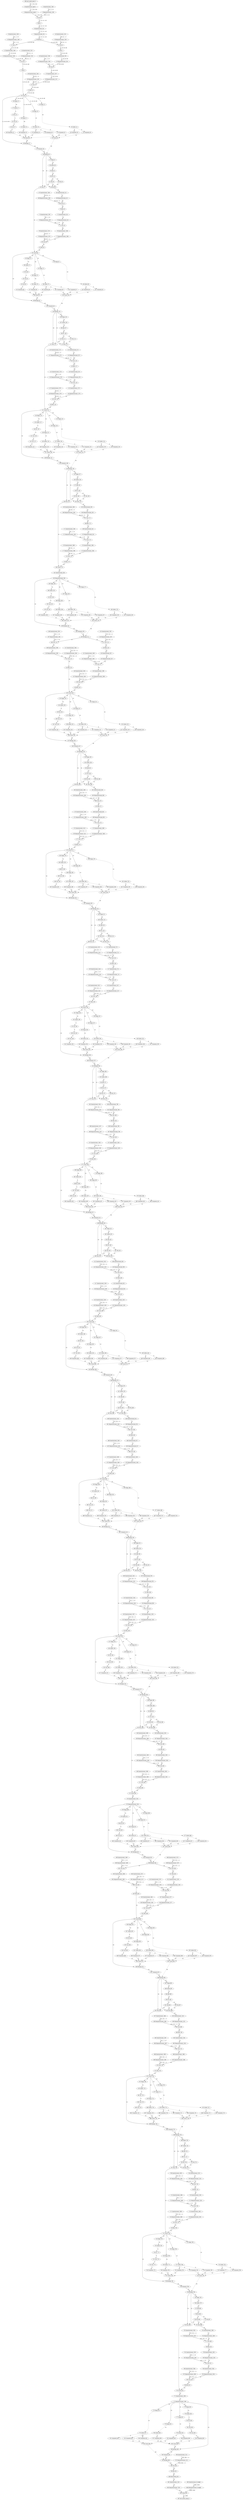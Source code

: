 strict digraph  {
"0 QuantizeLinear_input.1" [id=0, type=QuantizeLinear];
"1 DequantizeLinear_input.1" [id=1, type=DequantizeLinear];
"2 QuantizeLinear_1346" [id=2, type=QuantizeLinear];
"3 DequantizeLinear_1346" [id=3, type=DequantizeLinear];
"4 Conv_0" [id=4, type=Conv];
"5 Relu_1" [id=5, type=Relu];
"6 QuantizeLinear_341" [id=6, type=QuantizeLinear];
"7 DequantizeLinear_341" [id=7, type=DequantizeLinear];
"8 MaxPool_2" [id=8, type=MaxPool];
"9 QuantizeLinear_1349" [id=9, type=QuantizeLinear];
"10 DequantizeLinear_1349" [id=10, type=DequantizeLinear];
"11 Conv_3" [id=11, type=Conv];
"12 QuantizeLinear_1348" [id=12, type=QuantizeLinear];
"13 DequantizeLinear_1348" [id=13, type=DequantizeLinear];
"14 QuantizeLinear_1352" [id=14, type=QuantizeLinear];
"15 DequantizeLinear_1352" [id=15, type=DequantizeLinear];
"16 Conv_4" [id=16, type=Conv];
"17 Relu_5" [id=17, type=Relu];
"18 QuantizeLinear_1355" [id=18, type=QuantizeLinear];
"19 DequantizeLinear_1355" [id=19, type=DequantizeLinear];
"20 Conv_6" [id=20, type=Conv];
"21 Relu_7" [id=21, type=Relu];
"22 QuantizeLinear_350" [id=22, type=QuantizeLinear];
"23 DequantizeLinear_350" [id=23, type=DequantizeLinear];
"24 QuantizeLinear_1358" [id=24, type=QuantizeLinear];
"25 DequantizeLinear_1358" [id=25, type=DequantizeLinear];
"26 Conv_8" [id=26, type=Conv];
"27 QuantizeLinear_1357" [id=27, type=QuantizeLinear];
"28 DequantizeLinear_1357" [id=28, type=DequantizeLinear];
"29 QuantizeLinear_1361" [id=29, type=QuantizeLinear];
"30 DequantizeLinear_1361" [id=30, type=DequantizeLinear];
"31 Conv_9" [id=31, type=Conv];
"32 Relu_10" [id=32, type=Relu];
"33 Concat_11" [id=33, type=Concat];
"34 Shape_12" [id=34, type=Shape];
"35 Gather_14" [id=35, type=Gather];
"36 Shape_15" [id=36, type=Shape];
"37 Gather_17" [id=37, type=Gather];
"38 Shape_18" [id=38, type=Shape];
"39 Gather_20" [id=39, type=Gather];
"40 Shape_21" [id=40, type=Shape];
"41 Gather_23" [id=41, type=Gather];
"42 Div_25" [id=42, type=Div];
"43 Cast_26" [id=43, type=Cast];
"44 Cast_27" [id=44, type=Cast];
"45 Unsqueeze_29" [id=45, type=Unsqueeze];
"46 Unsqueeze_31" [id=46, type=Unsqueeze];
"47 Unsqueeze_33" [id=47, type=Unsqueeze];
"48 Unsqueeze_35" [id=48, type=Unsqueeze];
"49 Concat_36" [id=49, type=Concat];
"50 Reshape_37" [id=50, type=Reshape];
"51 Transpose_38" [id=51, type=Transpose];
"52 Unsqueeze_40" [id=52, type=Unsqueeze];
"53 Unsqueeze_42" [id=53, type=Unsqueeze];
"54 Unsqueeze_44" [id=54, type=Unsqueeze];
"55 Concat_45" [id=55, type=Concat];
"56 Reshape_46" [id=56, type=Reshape];
"57 Shape_47" [id=57, type=Shape];
"58 Gather_49" [id=58, type=Gather];
"59 Add_52" [id=59, type=Add];
"60 Div_54" [id=60, type=Div];
"61 Mul_56" [id=61, type=Mul];
"62 Slice_57" [id=62, type=Slice];
"63 Mul_59" [id=63, type=Mul];
"64 Slice_60" [id=64, type=Slice];
"65 QuantizeLinear_411" [id=65, type=QuantizeLinear];
"66 DequantizeLinear_411" [id=66, type=DequantizeLinear];
"67 QuantizeLinear_1364" [id=67, type=QuantizeLinear];
"68 DequantizeLinear_1364" [id=68, type=DequantizeLinear];
"69 Conv_61" [id=69, type=Conv];
"70 Relu_62" [id=70, type=Relu];
"71 QuantizeLinear_414" [id=71, type=QuantizeLinear];
"72 DequantizeLinear_414" [id=72, type=DequantizeLinear];
"73 QuantizeLinear_1367" [id=73, type=QuantizeLinear];
"74 DequantizeLinear_1367" [id=74, type=DequantizeLinear];
"75 Conv_63" [id=75, type=Conv];
"76 QuantizeLinear_1366" [id=76, type=QuantizeLinear];
"77 DequantizeLinear_1366" [id=77, type=DequantizeLinear];
"78 QuantizeLinear_1370" [id=78, type=QuantizeLinear];
"79 DequantizeLinear_1370" [id=79, type=DequantizeLinear];
"80 Conv_64" [id=80, type=Conv];
"81 Relu_65" [id=81, type=Relu];
"82 Concat_66" [id=82, type=Concat];
"83 Shape_67" [id=83, type=Shape];
"84 Gather_69" [id=84, type=Gather];
"85 Shape_70" [id=85, type=Shape];
"86 Gather_72" [id=86, type=Gather];
"87 Shape_73" [id=87, type=Shape];
"88 Gather_75" [id=88, type=Gather];
"89 Shape_76" [id=89, type=Shape];
"90 Gather_78" [id=90, type=Gather];
"91 Div_80" [id=91, type=Div];
"92 Cast_81" [id=92, type=Cast];
"93 Cast_82" [id=93, type=Cast];
"94 Unsqueeze_84" [id=94, type=Unsqueeze];
"95 Unsqueeze_86" [id=95, type=Unsqueeze];
"96 Unsqueeze_88" [id=96, type=Unsqueeze];
"97 Unsqueeze_90" [id=97, type=Unsqueeze];
"98 Concat_91" [id=98, type=Concat];
"99 Reshape_92" [id=99, type=Reshape];
"100 Transpose_93" [id=100, type=Transpose];
"101 Unsqueeze_95" [id=101, type=Unsqueeze];
"102 Unsqueeze_97" [id=102, type=Unsqueeze];
"103 Unsqueeze_99" [id=103, type=Unsqueeze];
"104 Concat_100" [id=104, type=Concat];
"105 Reshape_101" [id=105, type=Reshape];
"106 Shape_102" [id=106, type=Shape];
"107 Gather_104" [id=107, type=Gather];
"108 Add_107" [id=108, type=Add];
"109 Div_109" [id=109, type=Div];
"110 Mul_111" [id=110, type=Mul];
"111 Slice_112" [id=111, type=Slice];
"112 Mul_114" [id=112, type=Mul];
"113 Slice_115" [id=113, type=Slice];
"114 QuantizeLinear_475" [id=114, type=QuantizeLinear];
"115 DequantizeLinear_475" [id=115, type=DequantizeLinear];
"116 QuantizeLinear_1373" [id=116, type=QuantizeLinear];
"117 DequantizeLinear_1373" [id=117, type=DequantizeLinear];
"118 Conv_116" [id=118, type=Conv];
"119 Relu_117" [id=119, type=Relu];
"120 QuantizeLinear_478" [id=120, type=QuantizeLinear];
"121 DequantizeLinear_478" [id=121, type=DequantizeLinear];
"122 QuantizeLinear_1376" [id=122, type=QuantizeLinear];
"123 DequantizeLinear_1376" [id=123, type=DequantizeLinear];
"124 Conv_118" [id=124, type=Conv];
"125 QuantizeLinear_1375" [id=125, type=QuantizeLinear];
"126 DequantizeLinear_1375" [id=126, type=DequantizeLinear];
"127 QuantizeLinear_1379" [id=127, type=QuantizeLinear];
"128 DequantizeLinear_1379" [id=128, type=DequantizeLinear];
"129 Conv_119" [id=129, type=Conv];
"130 Relu_120" [id=130, type=Relu];
"131 Concat_121" [id=131, type=Concat];
"132 Shape_122" [id=132, type=Shape];
"133 Gather_124" [id=133, type=Gather];
"134 Shape_125" [id=134, type=Shape];
"135 Gather_127" [id=135, type=Gather];
"136 Shape_128" [id=136, type=Shape];
"137 Gather_130" [id=137, type=Gather];
"138 Shape_131" [id=138, type=Shape];
"139 Gather_133" [id=139, type=Gather];
"140 Div_135" [id=140, type=Div];
"141 Cast_136" [id=141, type=Cast];
"142 Cast_137" [id=142, type=Cast];
"143 Unsqueeze_139" [id=143, type=Unsqueeze];
"144 Unsqueeze_141" [id=144, type=Unsqueeze];
"145 Unsqueeze_143" [id=145, type=Unsqueeze];
"146 Unsqueeze_145" [id=146, type=Unsqueeze];
"147 Concat_146" [id=147, type=Concat];
"148 Reshape_147" [id=148, type=Reshape];
"149 Transpose_148" [id=149, type=Transpose];
"150 Unsqueeze_150" [id=150, type=Unsqueeze];
"151 Unsqueeze_152" [id=151, type=Unsqueeze];
"152 Unsqueeze_154" [id=152, type=Unsqueeze];
"153 Concat_155" [id=153, type=Concat];
"154 Reshape_156" [id=154, type=Reshape];
"155 Shape_157" [id=155, type=Shape];
"156 Gather_159" [id=156, type=Gather];
"157 Add_162" [id=157, type=Add];
"158 Div_164" [id=158, type=Div];
"159 Mul_166" [id=159, type=Mul];
"160 Slice_167" [id=160, type=Slice];
"161 Mul_169" [id=161, type=Mul];
"162 Slice_170" [id=162, type=Slice];
"163 QuantizeLinear_539" [id=163, type=QuantizeLinear];
"164 DequantizeLinear_539" [id=164, type=DequantizeLinear];
"165 QuantizeLinear_1382" [id=165, type=QuantizeLinear];
"166 DequantizeLinear_1382" [id=166, type=DequantizeLinear];
"167 Conv_171" [id=167, type=Conv];
"168 Relu_172" [id=168, type=Relu];
"169 QuantizeLinear_542" [id=169, type=QuantizeLinear];
"170 DequantizeLinear_542" [id=170, type=DequantizeLinear];
"171 QuantizeLinear_1385" [id=171, type=QuantizeLinear];
"172 DequantizeLinear_1385" [id=172, type=DequantizeLinear];
"173 Conv_173" [id=173, type=Conv];
"174 QuantizeLinear_1384" [id=174, type=QuantizeLinear];
"175 DequantizeLinear_1384" [id=175, type=DequantizeLinear];
"176 QuantizeLinear_1388" [id=176, type=QuantizeLinear];
"177 DequantizeLinear_1388" [id=177, type=DequantizeLinear];
"178 Conv_174" [id=178, type=Conv];
"179 Relu_175" [id=179, type=Relu];
"180 Concat_176" [id=180, type=Concat];
"181 QuantizeLinear_548" [id=181, type=QuantizeLinear];
"182 DequantizeLinear_548" [id=182, type=DequantizeLinear];
"183 Shape_177" [id=183, type=Shape];
"184 Gather_179" [id=184, type=Gather];
"185 Shape_180" [id=185, type=Shape];
"186 Gather_182" [id=186, type=Gather];
"187 Shape_183" [id=187, type=Shape];
"188 Gather_185" [id=188, type=Gather];
"189 Shape_186" [id=189, type=Shape];
"190 Gather_188" [id=190, type=Gather];
"191 Div_190" [id=191, type=Div];
"192 Cast_191" [id=192, type=Cast];
"193 Cast_192" [id=193, type=Cast];
"194 Unsqueeze_194" [id=194, type=Unsqueeze];
"195 Unsqueeze_196" [id=195, type=Unsqueeze];
"196 Unsqueeze_198" [id=196, type=Unsqueeze];
"197 Unsqueeze_200" [id=197, type=Unsqueeze];
"198 Concat_201" [id=198, type=Concat];
"199 Reshape_202" [id=199, type=Reshape];
"200 Transpose_203" [id=200, type=Transpose];
"201 Unsqueeze_205" [id=201, type=Unsqueeze];
"202 Unsqueeze_207" [id=202, type=Unsqueeze];
"203 Unsqueeze_209" [id=203, type=Unsqueeze];
"204 Concat_210" [id=204, type=Concat];
"205 Reshape_211" [id=205, type=Reshape];
"206 QuantizeLinear_1391" [id=206, type=QuantizeLinear];
"207 DequantizeLinear_1391" [id=207, type=DequantizeLinear];
"208 Conv_212" [id=208, type=Conv];
"209 QuantizeLinear_1390" [id=209, type=QuantizeLinear];
"210 DequantizeLinear_1390" [id=210, type=DequantizeLinear];
"211 QuantizeLinear_1394" [id=211, type=QuantizeLinear];
"212 DequantizeLinear_1394" [id=212, type=DequantizeLinear];
"213 Conv_213" [id=213, type=Conv];
"214 Relu_214" [id=214, type=Relu];
"215 QuantizeLinear_1397" [id=215, type=QuantizeLinear];
"216 DequantizeLinear_1397" [id=216, type=DequantizeLinear];
"217 Conv_215" [id=217, type=Conv];
"218 Relu_216" [id=218, type=Relu];
"219 QuantizeLinear_597" [id=219, type=QuantizeLinear];
"220 DequantizeLinear_597" [id=220, type=DequantizeLinear];
"221 QuantizeLinear_1400" [id=221, type=QuantizeLinear];
"222 DequantizeLinear_1400" [id=222, type=DequantizeLinear];
"223 Conv_217" [id=223, type=Conv];
"224 QuantizeLinear_1399" [id=224, type=QuantizeLinear];
"225 DequantizeLinear_1399" [id=225, type=DequantizeLinear];
"226 QuantizeLinear_1403" [id=226, type=QuantizeLinear];
"227 DequantizeLinear_1403" [id=227, type=DequantizeLinear];
"228 Conv_218" [id=228, type=Conv];
"229 Relu_219" [id=229, type=Relu];
"230 Concat_220" [id=230, type=Concat];
"231 Shape_221" [id=231, type=Shape];
"232 Gather_223" [id=232, type=Gather];
"233 Shape_224" [id=233, type=Shape];
"234 Gather_226" [id=234, type=Gather];
"235 Shape_227" [id=235, type=Shape];
"236 Gather_229" [id=236, type=Gather];
"237 Shape_230" [id=237, type=Shape];
"238 Gather_232" [id=238, type=Gather];
"239 Div_234" [id=239, type=Div];
"240 Cast_235" [id=240, type=Cast];
"241 Cast_236" [id=241, type=Cast];
"242 Unsqueeze_238" [id=242, type=Unsqueeze];
"243 Unsqueeze_240" [id=243, type=Unsqueeze];
"244 Unsqueeze_242" [id=244, type=Unsqueeze];
"245 Unsqueeze_244" [id=245, type=Unsqueeze];
"246 Concat_245" [id=246, type=Concat];
"247 Reshape_246" [id=247, type=Reshape];
"248 Transpose_247" [id=248, type=Transpose];
"249 Unsqueeze_249" [id=249, type=Unsqueeze];
"250 Unsqueeze_251" [id=250, type=Unsqueeze];
"251 Unsqueeze_253" [id=251, type=Unsqueeze];
"252 Concat_254" [id=252, type=Concat];
"253 Reshape_255" [id=253, type=Reshape];
"254 Shape_256" [id=254, type=Shape];
"255 Gather_258" [id=255, type=Gather];
"256 Add_261" [id=256, type=Add];
"257 Div_263" [id=257, type=Div];
"258 Mul_265" [id=258, type=Mul];
"259 Slice_266" [id=259, type=Slice];
"260 Mul_268" [id=260, type=Mul];
"261 Slice_269" [id=261, type=Slice];
"262 QuantizeLinear_658" [id=262, type=QuantizeLinear];
"263 DequantizeLinear_658" [id=263, type=DequantizeLinear];
"264 QuantizeLinear_1406" [id=264, type=QuantizeLinear];
"265 DequantizeLinear_1406" [id=265, type=DequantizeLinear];
"266 Conv_270" [id=266, type=Conv];
"267 Relu_271" [id=267, type=Relu];
"268 QuantizeLinear_661" [id=268, type=QuantizeLinear];
"269 DequantizeLinear_661" [id=269, type=DequantizeLinear];
"270 QuantizeLinear_1409" [id=270, type=QuantizeLinear];
"271 DequantizeLinear_1409" [id=271, type=DequantizeLinear];
"272 Conv_272" [id=272, type=Conv];
"273 QuantizeLinear_1408" [id=273, type=QuantizeLinear];
"274 DequantizeLinear_1408" [id=274, type=DequantizeLinear];
"275 QuantizeLinear_1412" [id=275, type=QuantizeLinear];
"276 DequantizeLinear_1412" [id=276, type=DequantizeLinear];
"277 Conv_273" [id=277, type=Conv];
"278 Relu_274" [id=278, type=Relu];
"279 Concat_275" [id=279, type=Concat];
"280 Shape_276" [id=280, type=Shape];
"281 Gather_278" [id=281, type=Gather];
"282 Shape_279" [id=282, type=Shape];
"283 Gather_281" [id=283, type=Gather];
"284 Shape_282" [id=284, type=Shape];
"285 Gather_284" [id=285, type=Gather];
"286 Shape_285" [id=286, type=Shape];
"287 Gather_287" [id=287, type=Gather];
"288 Div_289" [id=288, type=Div];
"289 Cast_290" [id=289, type=Cast];
"290 Cast_291" [id=290, type=Cast];
"291 Unsqueeze_293" [id=291, type=Unsqueeze];
"292 Unsqueeze_295" [id=292, type=Unsqueeze];
"293 Unsqueeze_297" [id=293, type=Unsqueeze];
"294 Unsqueeze_299" [id=294, type=Unsqueeze];
"295 Concat_300" [id=295, type=Concat];
"296 Reshape_301" [id=296, type=Reshape];
"297 Transpose_302" [id=297, type=Transpose];
"298 Unsqueeze_304" [id=298, type=Unsqueeze];
"299 Unsqueeze_306" [id=299, type=Unsqueeze];
"300 Unsqueeze_308" [id=300, type=Unsqueeze];
"301 Concat_309" [id=301, type=Concat];
"302 Reshape_310" [id=302, type=Reshape];
"303 Shape_311" [id=303, type=Shape];
"304 Gather_313" [id=304, type=Gather];
"305 Add_316" [id=305, type=Add];
"306 Div_318" [id=306, type=Div];
"307 Mul_320" [id=307, type=Mul];
"308 Slice_321" [id=308, type=Slice];
"309 Mul_323" [id=309, type=Mul];
"310 Slice_324" [id=310, type=Slice];
"311 QuantizeLinear_722" [id=311, type=QuantizeLinear];
"312 DequantizeLinear_722" [id=312, type=DequantizeLinear];
"313 QuantizeLinear_1415" [id=313, type=QuantizeLinear];
"314 DequantizeLinear_1415" [id=314, type=DequantizeLinear];
"315 Conv_325" [id=315, type=Conv];
"316 Relu_326" [id=316, type=Relu];
"317 QuantizeLinear_725" [id=317, type=QuantizeLinear];
"318 DequantizeLinear_725" [id=318, type=DequantizeLinear];
"319 QuantizeLinear_1418" [id=319, type=QuantizeLinear];
"320 DequantizeLinear_1418" [id=320, type=DequantizeLinear];
"321 Conv_327" [id=321, type=Conv];
"322 QuantizeLinear_1417" [id=322, type=QuantizeLinear];
"323 DequantizeLinear_1417" [id=323, type=DequantizeLinear];
"324 QuantizeLinear_1421" [id=324, type=QuantizeLinear];
"325 DequantizeLinear_1421" [id=325, type=DequantizeLinear];
"326 Conv_328" [id=326, type=Conv];
"327 Relu_329" [id=327, type=Relu];
"328 Concat_330" [id=328, type=Concat];
"329 Shape_331" [id=329, type=Shape];
"330 Gather_333" [id=330, type=Gather];
"331 Shape_334" [id=331, type=Shape];
"332 Gather_336" [id=332, type=Gather];
"333 Shape_337" [id=333, type=Shape];
"334 Gather_339" [id=334, type=Gather];
"335 Shape_340" [id=335, type=Shape];
"336 Gather_342" [id=336, type=Gather];
"337 Div_344" [id=337, type=Div];
"338 Cast_345" [id=338, type=Cast];
"339 Cast_346" [id=339, type=Cast];
"340 Unsqueeze_348" [id=340, type=Unsqueeze];
"341 Unsqueeze_350" [id=341, type=Unsqueeze];
"342 Unsqueeze_352" [id=342, type=Unsqueeze];
"343 Unsqueeze_354" [id=343, type=Unsqueeze];
"344 Concat_355" [id=344, type=Concat];
"345 Reshape_356" [id=345, type=Reshape];
"346 Transpose_357" [id=346, type=Transpose];
"347 Unsqueeze_359" [id=347, type=Unsqueeze];
"348 Unsqueeze_361" [id=348, type=Unsqueeze];
"349 Unsqueeze_363" [id=349, type=Unsqueeze];
"350 Concat_364" [id=350, type=Concat];
"351 Reshape_365" [id=351, type=Reshape];
"352 Shape_366" [id=352, type=Shape];
"353 Gather_368" [id=353, type=Gather];
"354 Add_371" [id=354, type=Add];
"355 Div_373" [id=355, type=Div];
"356 Mul_375" [id=356, type=Mul];
"357 Slice_376" [id=357, type=Slice];
"358 Mul_378" [id=358, type=Mul];
"359 Slice_379" [id=359, type=Slice];
"360 QuantizeLinear_786" [id=360, type=QuantizeLinear];
"361 DequantizeLinear_786" [id=361, type=DequantizeLinear];
"362 QuantizeLinear_1424" [id=362, type=QuantizeLinear];
"363 DequantizeLinear_1424" [id=363, type=DequantizeLinear];
"364 Conv_380" [id=364, type=Conv];
"365 Relu_381" [id=365, type=Relu];
"366 QuantizeLinear_789" [id=366, type=QuantizeLinear];
"367 DequantizeLinear_789" [id=367, type=DequantizeLinear];
"368 QuantizeLinear_1427" [id=368, type=QuantizeLinear];
"369 DequantizeLinear_1427" [id=369, type=DequantizeLinear];
"370 Conv_382" [id=370, type=Conv];
"371 QuantizeLinear_1426" [id=371, type=QuantizeLinear];
"372 DequantizeLinear_1426" [id=372, type=DequantizeLinear];
"373 QuantizeLinear_1430" [id=373, type=QuantizeLinear];
"374 DequantizeLinear_1430" [id=374, type=DequantizeLinear];
"375 Conv_383" [id=375, type=Conv];
"376 Relu_384" [id=376, type=Relu];
"377 Concat_385" [id=377, type=Concat];
"378 Shape_386" [id=378, type=Shape];
"379 Gather_388" [id=379, type=Gather];
"380 Shape_389" [id=380, type=Shape];
"381 Gather_391" [id=381, type=Gather];
"382 Shape_392" [id=382, type=Shape];
"383 Gather_394" [id=383, type=Gather];
"384 Shape_395" [id=384, type=Shape];
"385 Gather_397" [id=385, type=Gather];
"386 Div_399" [id=386, type=Div];
"387 Cast_400" [id=387, type=Cast];
"388 Cast_401" [id=388, type=Cast];
"389 Unsqueeze_403" [id=389, type=Unsqueeze];
"390 Unsqueeze_405" [id=390, type=Unsqueeze];
"391 Unsqueeze_407" [id=391, type=Unsqueeze];
"392 Unsqueeze_409" [id=392, type=Unsqueeze];
"393 Concat_410" [id=393, type=Concat];
"394 Reshape_411" [id=394, type=Reshape];
"395 Transpose_412" [id=395, type=Transpose];
"396 Unsqueeze_414" [id=396, type=Unsqueeze];
"397 Unsqueeze_416" [id=397, type=Unsqueeze];
"398 Unsqueeze_418" [id=398, type=Unsqueeze];
"399 Concat_419" [id=399, type=Concat];
"400 Reshape_420" [id=400, type=Reshape];
"401 Shape_421" [id=401, type=Shape];
"402 Gather_423" [id=402, type=Gather];
"403 Add_426" [id=403, type=Add];
"404 Div_428" [id=404, type=Div];
"405 Mul_430" [id=405, type=Mul];
"406 Slice_431" [id=406, type=Slice];
"407 Mul_433" [id=407, type=Mul];
"408 Slice_434" [id=408, type=Slice];
"409 QuantizeLinear_850" [id=409, type=QuantizeLinear];
"410 DequantizeLinear_850" [id=410, type=DequantizeLinear];
"411 QuantizeLinear_1433" [id=411, type=QuantizeLinear];
"412 DequantizeLinear_1433" [id=412, type=DequantizeLinear];
"413 Conv_435" [id=413, type=Conv];
"414 Relu_436" [id=414, type=Relu];
"415 QuantizeLinear_853" [id=415, type=QuantizeLinear];
"416 DequantizeLinear_853" [id=416, type=DequantizeLinear];
"417 QuantizeLinear_1436" [id=417, type=QuantizeLinear];
"418 DequantizeLinear_1436" [id=418, type=DequantizeLinear];
"419 Conv_437" [id=419, type=Conv];
"420 QuantizeLinear_1435" [id=420, type=QuantizeLinear];
"421 DequantizeLinear_1435" [id=421, type=DequantizeLinear];
"422 QuantizeLinear_1439" [id=422, type=QuantizeLinear];
"423 DequantizeLinear_1439" [id=423, type=DequantizeLinear];
"424 Conv_438" [id=424, type=Conv];
"425 Relu_439" [id=425, type=Relu];
"426 Concat_440" [id=426, type=Concat];
"427 Shape_441" [id=427, type=Shape];
"428 Gather_443" [id=428, type=Gather];
"429 Shape_444" [id=429, type=Shape];
"430 Gather_446" [id=430, type=Gather];
"431 Shape_447" [id=431, type=Shape];
"432 Gather_449" [id=432, type=Gather];
"433 Shape_450" [id=433, type=Shape];
"434 Gather_452" [id=434, type=Gather];
"435 Div_454" [id=435, type=Div];
"436 Cast_455" [id=436, type=Cast];
"437 Cast_456" [id=437, type=Cast];
"438 Unsqueeze_458" [id=438, type=Unsqueeze];
"439 Unsqueeze_460" [id=439, type=Unsqueeze];
"440 Unsqueeze_462" [id=440, type=Unsqueeze];
"441 Unsqueeze_464" [id=441, type=Unsqueeze];
"442 Concat_465" [id=442, type=Concat];
"443 Reshape_466" [id=443, type=Reshape];
"444 Transpose_467" [id=444, type=Transpose];
"445 Unsqueeze_469" [id=445, type=Unsqueeze];
"446 Unsqueeze_471" [id=446, type=Unsqueeze];
"447 Unsqueeze_473" [id=447, type=Unsqueeze];
"448 Concat_474" [id=448, type=Concat];
"449 Reshape_475" [id=449, type=Reshape];
"450 Shape_476" [id=450, type=Shape];
"451 Gather_478" [id=451, type=Gather];
"452 Add_481" [id=452, type=Add];
"453 Div_483" [id=453, type=Div];
"454 Mul_485" [id=454, type=Mul];
"455 Slice_486" [id=455, type=Slice];
"456 Mul_488" [id=456, type=Mul];
"457 Slice_489" [id=457, type=Slice];
"458 QuantizeLinear_914" [id=458, type=QuantizeLinear];
"459 DequantizeLinear_914" [id=459, type=DequantizeLinear];
"460 QuantizeLinear_1442" [id=460, type=QuantizeLinear];
"461 DequantizeLinear_1442" [id=461, type=DequantizeLinear];
"462 Conv_490" [id=462, type=Conv];
"463 Relu_491" [id=463, type=Relu];
"464 QuantizeLinear_917" [id=464, type=QuantizeLinear];
"465 DequantizeLinear_917" [id=465, type=DequantizeLinear];
"466 QuantizeLinear_1445" [id=466, type=QuantizeLinear];
"467 DequantizeLinear_1445" [id=467, type=DequantizeLinear];
"468 Conv_492" [id=468, type=Conv];
"469 QuantizeLinear_1444" [id=469, type=QuantizeLinear];
"470 DequantizeLinear_1444" [id=470, type=DequantizeLinear];
"471 QuantizeLinear_1448" [id=471, type=QuantizeLinear];
"472 DequantizeLinear_1448" [id=472, type=DequantizeLinear];
"473 Conv_493" [id=473, type=Conv];
"474 Relu_494" [id=474, type=Relu];
"475 Concat_495" [id=475, type=Concat];
"476 Shape_496" [id=476, type=Shape];
"477 Gather_498" [id=477, type=Gather];
"478 Shape_499" [id=478, type=Shape];
"479 Gather_501" [id=479, type=Gather];
"480 Shape_502" [id=480, type=Shape];
"481 Gather_504" [id=481, type=Gather];
"482 Shape_505" [id=482, type=Shape];
"483 Gather_507" [id=483, type=Gather];
"484 Div_509" [id=484, type=Div];
"485 Cast_510" [id=485, type=Cast];
"486 Cast_511" [id=486, type=Cast];
"487 Unsqueeze_513" [id=487, type=Unsqueeze];
"488 Unsqueeze_515" [id=488, type=Unsqueeze];
"489 Unsqueeze_517" [id=489, type=Unsqueeze];
"490 Unsqueeze_519" [id=490, type=Unsqueeze];
"491 Concat_520" [id=491, type=Concat];
"492 Reshape_521" [id=492, type=Reshape];
"493 Transpose_522" [id=493, type=Transpose];
"494 Unsqueeze_524" [id=494, type=Unsqueeze];
"495 Unsqueeze_526" [id=495, type=Unsqueeze];
"496 Unsqueeze_528" [id=496, type=Unsqueeze];
"497 Concat_529" [id=497, type=Concat];
"498 Reshape_530" [id=498, type=Reshape];
"499 Shape_531" [id=499, type=Shape];
"500 Gather_533" [id=500, type=Gather];
"501 Add_536" [id=501, type=Add];
"502 Div_538" [id=502, type=Div];
"503 Mul_540" [id=503, type=Mul];
"504 Slice_541" [id=504, type=Slice];
"505 Mul_543" [id=505, type=Mul];
"506 Slice_544" [id=506, type=Slice];
"507 QuantizeLinear_978" [id=507, type=QuantizeLinear];
"508 DequantizeLinear_978" [id=508, type=DequantizeLinear];
"509 QuantizeLinear_1451" [id=509, type=QuantizeLinear];
"510 DequantizeLinear_1451" [id=510, type=DequantizeLinear];
"511 Conv_545" [id=511, type=Conv];
"512 Relu_546" [id=512, type=Relu];
"513 QuantizeLinear_981" [id=513, type=QuantizeLinear];
"514 DequantizeLinear_981" [id=514, type=DequantizeLinear];
"515 QuantizeLinear_1454" [id=515, type=QuantizeLinear];
"516 DequantizeLinear_1454" [id=516, type=DequantizeLinear];
"517 Conv_547" [id=517, type=Conv];
"518 QuantizeLinear_1453" [id=518, type=QuantizeLinear];
"519 DequantizeLinear_1453" [id=519, type=DequantizeLinear];
"520 QuantizeLinear_1457" [id=520, type=QuantizeLinear];
"521 DequantizeLinear_1457" [id=521, type=DequantizeLinear];
"522 Conv_548" [id=522, type=Conv];
"523 Relu_549" [id=523, type=Relu];
"524 Concat_550" [id=524, type=Concat];
"525 Shape_551" [id=525, type=Shape];
"526 Gather_553" [id=526, type=Gather];
"527 Shape_554" [id=527, type=Shape];
"528 Gather_556" [id=528, type=Gather];
"529 Shape_557" [id=529, type=Shape];
"530 Gather_559" [id=530, type=Gather];
"531 Shape_560" [id=531, type=Shape];
"532 Gather_562" [id=532, type=Gather];
"533 Div_564" [id=533, type=Div];
"534 Cast_565" [id=534, type=Cast];
"535 Cast_566" [id=535, type=Cast];
"536 Unsqueeze_568" [id=536, type=Unsqueeze];
"537 Unsqueeze_570" [id=537, type=Unsqueeze];
"538 Unsqueeze_572" [id=538, type=Unsqueeze];
"539 Unsqueeze_574" [id=539, type=Unsqueeze];
"540 Concat_575" [id=540, type=Concat];
"541 Reshape_576" [id=541, type=Reshape];
"542 Transpose_577" [id=542, type=Transpose];
"543 Unsqueeze_579" [id=543, type=Unsqueeze];
"544 Unsqueeze_581" [id=544, type=Unsqueeze];
"545 Unsqueeze_583" [id=545, type=Unsqueeze];
"546 Concat_584" [id=546, type=Concat];
"547 Reshape_585" [id=547, type=Reshape];
"548 Shape_586" [id=548, type=Shape];
"549 Gather_588" [id=549, type=Gather];
"550 Add_591" [id=550, type=Add];
"551 Div_593" [id=551, type=Div];
"552 Mul_595" [id=552, type=Mul];
"553 Slice_596" [id=553, type=Slice];
"554 Mul_598" [id=554, type=Mul];
"555 Slice_599" [id=555, type=Slice];
"556 QuantizeLinear_1042" [id=556, type=QuantizeLinear];
"557 DequantizeLinear_1042" [id=557, type=DequantizeLinear];
"558 QuantizeLinear_1460" [id=558, type=QuantizeLinear];
"559 DequantizeLinear_1460" [id=559, type=DequantizeLinear];
"560 Conv_600" [id=560, type=Conv];
"561 Relu_601" [id=561, type=Relu];
"562 QuantizeLinear_1045" [id=562, type=QuantizeLinear];
"563 DequantizeLinear_1045" [id=563, type=DequantizeLinear];
"564 QuantizeLinear_1463" [id=564, type=QuantizeLinear];
"565 DequantizeLinear_1463" [id=565, type=DequantizeLinear];
"566 Conv_602" [id=566, type=Conv];
"567 QuantizeLinear_1462" [id=567, type=QuantizeLinear];
"568 DequantizeLinear_1462" [id=568, type=DequantizeLinear];
"569 QuantizeLinear_1466" [id=569, type=QuantizeLinear];
"570 DequantizeLinear_1466" [id=570, type=DequantizeLinear];
"571 Conv_603" [id=571, type=Conv];
"572 Relu_604" [id=572, type=Relu];
"573 Concat_605" [id=573, type=Concat];
"574 QuantizeLinear_1051" [id=574, type=QuantizeLinear];
"575 DequantizeLinear_1051" [id=575, type=DequantizeLinear];
"576 Shape_606" [id=576, type=Shape];
"577 Gather_608" [id=577, type=Gather];
"578 Shape_609" [id=578, type=Shape];
"579 Gather_611" [id=579, type=Gather];
"580 Shape_612" [id=580, type=Shape];
"581 Gather_614" [id=581, type=Gather];
"582 Shape_615" [id=582, type=Shape];
"583 Gather_617" [id=583, type=Gather];
"584 Div_619" [id=584, type=Div];
"585 Cast_620" [id=585, type=Cast];
"586 Cast_621" [id=586, type=Cast];
"587 Unsqueeze_623" [id=587, type=Unsqueeze];
"588 Unsqueeze_625" [id=588, type=Unsqueeze];
"589 Unsqueeze_627" [id=589, type=Unsqueeze];
"590 Unsqueeze_629" [id=590, type=Unsqueeze];
"591 Concat_630" [id=591, type=Concat];
"592 Reshape_631" [id=592, type=Reshape];
"593 Transpose_632" [id=593, type=Transpose];
"594 Unsqueeze_634" [id=594, type=Unsqueeze];
"595 Unsqueeze_636" [id=595, type=Unsqueeze];
"596 Unsqueeze_638" [id=596, type=Unsqueeze];
"597 Concat_639" [id=597, type=Concat];
"598 Reshape_640" [id=598, type=Reshape];
"599 QuantizeLinear_1469" [id=599, type=QuantizeLinear];
"600 DequantizeLinear_1469" [id=600, type=DequantizeLinear];
"601 Conv_641" [id=601, type=Conv];
"602 QuantizeLinear_1468" [id=602, type=QuantizeLinear];
"603 DequantizeLinear_1468" [id=603, type=DequantizeLinear];
"604 QuantizeLinear_1472" [id=604, type=QuantizeLinear];
"605 DequantizeLinear_1472" [id=605, type=DequantizeLinear];
"606 Conv_642" [id=606, type=Conv];
"607 Relu_643" [id=607, type=Relu];
"608 QuantizeLinear_1475" [id=608, type=QuantizeLinear];
"609 DequantizeLinear_1475" [id=609, type=DequantizeLinear];
"610 Conv_644" [id=610, type=Conv];
"611 Relu_645" [id=611, type=Relu];
"612 QuantizeLinear_1100" [id=612, type=QuantizeLinear];
"613 DequantizeLinear_1100" [id=613, type=DequantizeLinear];
"614 QuantizeLinear_1478" [id=614, type=QuantizeLinear];
"615 DequantizeLinear_1478" [id=615, type=DequantizeLinear];
"616 Conv_646" [id=616, type=Conv];
"617 QuantizeLinear_1477" [id=617, type=QuantizeLinear];
"618 DequantizeLinear_1477" [id=618, type=DequantizeLinear];
"619 QuantizeLinear_1481" [id=619, type=QuantizeLinear];
"620 DequantizeLinear_1481" [id=620, type=DequantizeLinear];
"621 Conv_647" [id=621, type=Conv];
"622 Relu_648" [id=622, type=Relu];
"623 Concat_649" [id=623, type=Concat];
"624 Shape_650" [id=624, type=Shape];
"625 Gather_652" [id=625, type=Gather];
"626 Shape_653" [id=626, type=Shape];
"627 Gather_655" [id=627, type=Gather];
"628 Shape_656" [id=628, type=Shape];
"629 Gather_658" [id=629, type=Gather];
"630 Shape_659" [id=630, type=Shape];
"631 Gather_661" [id=631, type=Gather];
"632 Div_663" [id=632, type=Div];
"633 Cast_664" [id=633, type=Cast];
"634 Cast_665" [id=634, type=Cast];
"635 Unsqueeze_667" [id=635, type=Unsqueeze];
"636 Unsqueeze_669" [id=636, type=Unsqueeze];
"637 Unsqueeze_671" [id=637, type=Unsqueeze];
"638 Unsqueeze_673" [id=638, type=Unsqueeze];
"639 Concat_674" [id=639, type=Concat];
"640 Reshape_675" [id=640, type=Reshape];
"641 Transpose_676" [id=641, type=Transpose];
"642 Unsqueeze_678" [id=642, type=Unsqueeze];
"643 Unsqueeze_680" [id=643, type=Unsqueeze];
"644 Unsqueeze_682" [id=644, type=Unsqueeze];
"645 Concat_683" [id=645, type=Concat];
"646 Reshape_684" [id=646, type=Reshape];
"647 Shape_685" [id=647, type=Shape];
"648 Gather_687" [id=648, type=Gather];
"649 Add_690" [id=649, type=Add];
"650 Div_692" [id=650, type=Div];
"651 Mul_694" [id=651, type=Mul];
"652 Slice_695" [id=652, type=Slice];
"653 Mul_697" [id=653, type=Mul];
"654 Slice_698" [id=654, type=Slice];
"655 QuantizeLinear_1161" [id=655, type=QuantizeLinear];
"656 DequantizeLinear_1161" [id=656, type=DequantizeLinear];
"657 QuantizeLinear_1484" [id=657, type=QuantizeLinear];
"658 DequantizeLinear_1484" [id=658, type=DequantizeLinear];
"659 Conv_699" [id=659, type=Conv];
"660 Relu_700" [id=660, type=Relu];
"661 QuantizeLinear_1164" [id=661, type=QuantizeLinear];
"662 DequantizeLinear_1164" [id=662, type=DequantizeLinear];
"663 QuantizeLinear_1487" [id=663, type=QuantizeLinear];
"664 DequantizeLinear_1487" [id=664, type=DequantizeLinear];
"665 Conv_701" [id=665, type=Conv];
"666 QuantizeLinear_1486" [id=666, type=QuantizeLinear];
"667 DequantizeLinear_1486" [id=667, type=DequantizeLinear];
"668 QuantizeLinear_1490" [id=668, type=QuantizeLinear];
"669 DequantizeLinear_1490" [id=669, type=DequantizeLinear];
"670 Conv_702" [id=670, type=Conv];
"671 Relu_703" [id=671, type=Relu];
"672 Concat_704" [id=672, type=Concat];
"673 Shape_705" [id=673, type=Shape];
"674 Gather_707" [id=674, type=Gather];
"675 Shape_708" [id=675, type=Shape];
"676 Gather_710" [id=676, type=Gather];
"677 Shape_711" [id=677, type=Shape];
"678 Gather_713" [id=678, type=Gather];
"679 Shape_714" [id=679, type=Shape];
"680 Gather_716" [id=680, type=Gather];
"681 Div_718" [id=681, type=Div];
"682 Cast_719" [id=682, type=Cast];
"683 Cast_720" [id=683, type=Cast];
"684 Unsqueeze_722" [id=684, type=Unsqueeze];
"685 Unsqueeze_724" [id=685, type=Unsqueeze];
"686 Unsqueeze_726" [id=686, type=Unsqueeze];
"687 Unsqueeze_728" [id=687, type=Unsqueeze];
"688 Concat_729" [id=688, type=Concat];
"689 Reshape_730" [id=689, type=Reshape];
"690 Transpose_731" [id=690, type=Transpose];
"691 Unsqueeze_733" [id=691, type=Unsqueeze];
"692 Unsqueeze_735" [id=692, type=Unsqueeze];
"693 Unsqueeze_737" [id=693, type=Unsqueeze];
"694 Concat_738" [id=694, type=Concat];
"695 Reshape_739" [id=695, type=Reshape];
"696 Shape_740" [id=696, type=Shape];
"697 Gather_742" [id=697, type=Gather];
"698 Add_745" [id=698, type=Add];
"699 Div_747" [id=699, type=Div];
"700 Mul_749" [id=700, type=Mul];
"701 Slice_750" [id=701, type=Slice];
"702 Mul_752" [id=702, type=Mul];
"703 Slice_753" [id=703, type=Slice];
"704 QuantizeLinear_1225" [id=704, type=QuantizeLinear];
"705 DequantizeLinear_1225" [id=705, type=DequantizeLinear];
"706 QuantizeLinear_1493" [id=706, type=QuantizeLinear];
"707 DequantizeLinear_1493" [id=707, type=DequantizeLinear];
"708 Conv_754" [id=708, type=Conv];
"709 Relu_755" [id=709, type=Relu];
"710 QuantizeLinear_1228" [id=710, type=QuantizeLinear];
"711 DequantizeLinear_1228" [id=711, type=DequantizeLinear];
"712 QuantizeLinear_1496" [id=712, type=QuantizeLinear];
"713 DequantizeLinear_1496" [id=713, type=DequantizeLinear];
"714 Conv_756" [id=714, type=Conv];
"715 QuantizeLinear_1495" [id=715, type=QuantizeLinear];
"716 DequantizeLinear_1495" [id=716, type=DequantizeLinear];
"717 QuantizeLinear_1499" [id=717, type=QuantizeLinear];
"718 DequantizeLinear_1499" [id=718, type=DequantizeLinear];
"719 Conv_757" [id=719, type=Conv];
"720 Relu_758" [id=720, type=Relu];
"721 Concat_759" [id=721, type=Concat];
"722 Shape_760" [id=722, type=Shape];
"723 Gather_762" [id=723, type=Gather];
"724 Shape_763" [id=724, type=Shape];
"725 Gather_765" [id=725, type=Gather];
"726 Shape_766" [id=726, type=Shape];
"727 Gather_768" [id=727, type=Gather];
"728 Shape_769" [id=728, type=Shape];
"729 Gather_771" [id=729, type=Gather];
"730 Div_773" [id=730, type=Div];
"731 Cast_774" [id=731, type=Cast];
"732 Cast_775" [id=732, type=Cast];
"733 Unsqueeze_777" [id=733, type=Unsqueeze];
"734 Unsqueeze_779" [id=734, type=Unsqueeze];
"735 Unsqueeze_781" [id=735, type=Unsqueeze];
"736 Unsqueeze_783" [id=736, type=Unsqueeze];
"737 Concat_784" [id=737, type=Concat];
"738 Reshape_785" [id=738, type=Reshape];
"739 Transpose_786" [id=739, type=Transpose];
"740 Unsqueeze_788" [id=740, type=Unsqueeze];
"741 Unsqueeze_790" [id=741, type=Unsqueeze];
"742 Unsqueeze_792" [id=742, type=Unsqueeze];
"743 Concat_793" [id=743, type=Concat];
"744 Reshape_794" [id=744, type=Reshape];
"745 Shape_795" [id=745, type=Shape];
"746 Gather_797" [id=746, type=Gather];
"747 Add_800" [id=747, type=Add];
"748 Div_802" [id=748, type=Div];
"749 Mul_804" [id=749, type=Mul];
"750 Slice_805" [id=750, type=Slice];
"751 Mul_807" [id=751, type=Mul];
"752 Slice_808" [id=752, type=Slice];
"753 QuantizeLinear_1289" [id=753, type=QuantizeLinear];
"754 DequantizeLinear_1289" [id=754, type=DequantizeLinear];
"755 QuantizeLinear_1502" [id=755, type=QuantizeLinear];
"756 DequantizeLinear_1502" [id=756, type=DequantizeLinear];
"757 Conv_809" [id=757, type=Conv];
"758 Relu_810" [id=758, type=Relu];
"759 QuantizeLinear_1292" [id=759, type=QuantizeLinear];
"760 DequantizeLinear_1292" [id=760, type=DequantizeLinear];
"761 QuantizeLinear_1505" [id=761, type=QuantizeLinear];
"762 DequantizeLinear_1505" [id=762, type=DequantizeLinear];
"763 Conv_811" [id=763, type=Conv];
"764 QuantizeLinear_1504" [id=764, type=QuantizeLinear];
"765 DequantizeLinear_1504" [id=765, type=DequantizeLinear];
"766 QuantizeLinear_1508" [id=766, type=QuantizeLinear];
"767 DequantizeLinear_1508" [id=767, type=DequantizeLinear];
"768 Conv_812" [id=768, type=Conv];
"769 Relu_813" [id=769, type=Relu];
"770 Concat_814" [id=770, type=Concat];
"771 QuantizeLinear_1298" [id=771, type=QuantizeLinear];
"772 DequantizeLinear_1298" [id=772, type=DequantizeLinear];
"773 Shape_815" [id=773, type=Shape];
"774 Gather_817" [id=774, type=Gather];
"775 Shape_818" [id=775, type=Shape];
"776 Gather_820" [id=776, type=Gather];
"777 Shape_821" [id=777, type=Shape];
"778 Gather_823" [id=778, type=Gather];
"779 Shape_824" [id=779, type=Shape];
"780 Gather_826" [id=780, type=Gather];
"781 Div_828" [id=781, type=Div];
"782 Cast_829" [id=782, type=Cast];
"783 Cast_830" [id=783, type=Cast];
"784 Unsqueeze_832" [id=784, type=Unsqueeze];
"785 Unsqueeze_834" [id=785, type=Unsqueeze];
"786 Unsqueeze_836" [id=786, type=Unsqueeze];
"787 Unsqueeze_838" [id=787, type=Unsqueeze];
"788 Concat_839" [id=788, type=Concat];
"789 Reshape_840" [id=789, type=Reshape];
"790 Transpose_841" [id=790, type=Transpose];
"791 Unsqueeze_843" [id=791, type=Unsqueeze];
"792 Unsqueeze_845" [id=792, type=Unsqueeze];
"793 Unsqueeze_847" [id=793, type=Unsqueeze];
"794 Concat_848" [id=794, type=Concat];
"795 Reshape_849" [id=795, type=Reshape];
"796 QuantizeLinear_1511" [id=796, type=QuantizeLinear];
"797 DequantizeLinear_1511" [id=797, type=DequantizeLinear];
"798 Conv_850" [id=798, type=Conv];
"799 Relu_851" [id=799, type=Relu];
"800 ReduceMean_852" [id=800, type=ReduceMean];
"801 QuantizeLinear_1343" [id=801, type=QuantizeLinear];
"802 DequantizeLinear_1343" [id=802, type=DequantizeLinear];
"803 QuantizeLinear_fc.weight" [id=803, type=QuantizeLinear];
"804 DequantizeLinear_fc.weight" [id=804, type=DequantizeLinear];
"805 Gemm_853" [id=805, type=Gemm];
"806 nncf_model_input_0" [id=806, type=nncf_model_input];
"807 nncf_model_output_0" [id=807, type=nncf_model_output];
"0 QuantizeLinear_input.1" -> "1 DequantizeLinear_input.1"  [label="[1, 3, 224, 224]", style=dashed];
"1 DequantizeLinear_input.1" -> "4 Conv_0"  [label="[1, 3, 224, 224]", style=solid];
"2 QuantizeLinear_1346" -> "3 DequantizeLinear_1346"  [label="[24, 3, 3, 3]", style=dashed];
"3 DequantizeLinear_1346" -> "4 Conv_0"  [label="[24, 3, 3, 3]", style=solid];
"4 Conv_0" -> "5 Relu_1"  [label="[1, 24, 112, 112]", style=solid];
"5 Relu_1" -> "6 QuantizeLinear_341"  [label="[1, 24, 112, 112]", style=solid];
"6 QuantizeLinear_341" -> "7 DequantizeLinear_341"  [label="[1, 24, 112, 112]", style=dashed];
"7 DequantizeLinear_341" -> "8 MaxPool_2"  [label="[1, 24, 112, 112]", style=solid];
"8 MaxPool_2" -> "11 Conv_3"  [label="[1, 24, 56, 56]", style=solid];
"8 MaxPool_2" -> "20 Conv_6"  [label="[1, 24, 56, 56]", style=solid];
"9 QuantizeLinear_1349" -> "10 DequantizeLinear_1349"  [label="[24, 1, 3, 3]", style=dashed];
"10 DequantizeLinear_1349" -> "11 Conv_3"  [label="[24, 1, 3, 3]", style=solid];
"11 Conv_3" -> "12 QuantizeLinear_1348"  [label="[1, 24, 28, 28]", style=solid];
"12 QuantizeLinear_1348" -> "13 DequantizeLinear_1348"  [label="[1, 24, 28, 28]", style=dashed];
"13 DequantizeLinear_1348" -> "16 Conv_4"  [label="[1, 24, 28, 28]", style=solid];
"14 QuantizeLinear_1352" -> "15 DequantizeLinear_1352"  [label="[58, 24, 1, 1]", style=dashed];
"15 DequantizeLinear_1352" -> "16 Conv_4"  [label="[58, 24, 1, 1]", style=solid];
"16 Conv_4" -> "17 Relu_5"  [label="[1, 58, 28, 28]", style=solid];
"17 Relu_5" -> "33 Concat_11"  [label="[1, 58, 28, 28]", style=solid];
"18 QuantizeLinear_1355" -> "19 DequantizeLinear_1355"  [label="[58, 24, 1, 1]", style=dashed];
"19 DequantizeLinear_1355" -> "20 Conv_6"  [label="[58, 24, 1, 1]", style=solid];
"20 Conv_6" -> "21 Relu_7"  [label="[1, 58, 56, 56]", style=solid];
"21 Relu_7" -> "22 QuantizeLinear_350"  [label="[1, 58, 56, 56]", style=solid];
"22 QuantizeLinear_350" -> "23 DequantizeLinear_350"  [label="[1, 58, 56, 56]", style=dashed];
"23 DequantizeLinear_350" -> "26 Conv_8"  [label="[1, 58, 56, 56]", style=solid];
"24 QuantizeLinear_1358" -> "25 DequantizeLinear_1358"  [label="[58, 1, 3, 3]", style=dashed];
"25 DequantizeLinear_1358" -> "26 Conv_8"  [label="[58, 1, 3, 3]", style=solid];
"26 Conv_8" -> "27 QuantizeLinear_1357"  [label="[1, 58, 28, 28]", style=solid];
"27 QuantizeLinear_1357" -> "28 DequantizeLinear_1357"  [label="[1, 58, 28, 28]", style=dashed];
"28 DequantizeLinear_1357" -> "31 Conv_9"  [label="[1, 58, 28, 28]", style=solid];
"29 QuantizeLinear_1361" -> "30 DequantizeLinear_1361"  [label="[58, 58, 1, 1]", style=dashed];
"30 DequantizeLinear_1361" -> "31 Conv_9"  [label="[58, 58, 1, 1]", style=solid];
"31 Conv_9" -> "32 Relu_10"  [label="[1, 58, 28, 28]", style=solid];
"32 Relu_10" -> "33 Concat_11"  [label="[1, 58, 28, 28]", style=solid];
"33 Concat_11" -> "34 Shape_12"  [label="[1, 116, 28, 28]", style=solid];
"33 Concat_11" -> "36 Shape_15"  [label="[1, 116, 28, 28]", style=solid];
"33 Concat_11" -> "38 Shape_18"  [label="[1, 116, 28, 28]", style=solid];
"33 Concat_11" -> "40 Shape_21"  [label="[1, 116, 28, 28]", style=solid];
"33 Concat_11" -> "50 Reshape_37"  [label="[1, 116, 28, 28]", style=solid];
"34 Shape_12" -> "35 Gather_14"  [label="[4]", style=dashed];
"35 Gather_14" -> "45 Unsqueeze_29"  [label="[]", style=dashed];
"35 Gather_14" -> "52 Unsqueeze_40"  [label="[]", style=dashed];
"36 Shape_15" -> "37 Gather_17"  [label="[4]", style=dashed];
"37 Gather_17" -> "42 Div_25"  [label="[]", style=dashed];
"38 Shape_18" -> "39 Gather_20"  [label="[4]", style=dashed];
"39 Gather_20" -> "47 Unsqueeze_33"  [label="[]", style=dashed];
"39 Gather_20" -> "53 Unsqueeze_42"  [label="[]", style=dashed];
"40 Shape_21" -> "41 Gather_23"  [label="[4]", style=dashed];
"41 Gather_23" -> "48 Unsqueeze_35"  [label="[]", style=dashed];
"41 Gather_23" -> "54 Unsqueeze_44"  [label="[]", style=dashed];
"42 Div_25" -> "43 Cast_26"  [label="[]", style=dashed];
"43 Cast_26" -> "44 Cast_27"  [label="[]", style=dashed];
"44 Cast_27" -> "46 Unsqueeze_31"  [label="[]", style=dashed];
"45 Unsqueeze_29" -> "49 Concat_36"  [label="[1]", style=dashed];
"46 Unsqueeze_31" -> "49 Concat_36"  [label="[1]", style=dashed];
"47 Unsqueeze_33" -> "49 Concat_36"  [label="[1]", style=dashed];
"48 Unsqueeze_35" -> "49 Concat_36"  [label="[1]", style=dashed];
"49 Concat_36" -> "50 Reshape_37"  [label="[5]", style=dashed];
"50 Reshape_37" -> "51 Transpose_38"  [label="[1]", style=solid];
"51 Transpose_38" -> "56 Reshape_46"  [label="[1]", style=solid];
"52 Unsqueeze_40" -> "55 Concat_45"  [label="[1]", style=dashed];
"53 Unsqueeze_42" -> "55 Concat_45"  [label="[1]", style=dashed];
"54 Unsqueeze_44" -> "55 Concat_45"  [label="[1]", style=dashed];
"55 Concat_45" -> "56 Reshape_46"  [label="[4]", style=dashed];
"56 Reshape_46" -> "57 Shape_47"  [label="[1]", style=solid];
"56 Reshape_46" -> "62 Slice_57"  [label="[1]", style=solid];
"56 Reshape_46" -> "64 Slice_60"  [label="[1]", style=solid];
"57 Shape_47" -> "58 Gather_49"  [label="[1]", style=dashed];
"58 Gather_49" -> "59 Add_52"  [label="[1]", style=dashed];
"59 Add_52" -> "60 Div_54"  [label="[1]", style=dashed];
"60 Div_54" -> "61 Mul_56"  [label="[1]", style=dashed];
"60 Div_54" -> "63 Mul_59"  [label="[1]", style=dashed];
"61 Mul_56" -> "62 Slice_57"  [label="[1]", style=dashed];
"61 Mul_56" -> "64 Slice_60"  [label="[1]", style=dashed];
"62 Slice_57" -> "82 Concat_66"  [label="[1]", style=solid];
"63 Mul_59" -> "64 Slice_60"  [label="[1]", style=dashed];
"64 Slice_60" -> "65 QuantizeLinear_411"  [label="[1]", style=solid];
"65 QuantizeLinear_411" -> "66 DequantizeLinear_411"  [label="[1]", style=dashed];
"66 DequantizeLinear_411" -> "69 Conv_61"  [label="[1]", style=solid];
"67 QuantizeLinear_1364" -> "68 DequantizeLinear_1364"  [label="[58, 58, 1, 1]", style=dashed];
"68 DequantizeLinear_1364" -> "69 Conv_61"  [label="[58, 58, 1, 1]", style=solid];
"69 Conv_61" -> "70 Relu_62"  [label="[1]", style=solid];
"70 Relu_62" -> "71 QuantizeLinear_414"  [label="[1]", style=solid];
"71 QuantizeLinear_414" -> "72 DequantizeLinear_414"  [label="[1]", style=dashed];
"72 DequantizeLinear_414" -> "75 Conv_63"  [label="[1]", style=solid];
"73 QuantizeLinear_1367" -> "74 DequantizeLinear_1367"  [label="[58, 1, 3, 3]", style=dashed];
"74 DequantizeLinear_1367" -> "75 Conv_63"  [label="[58, 1, 3, 3]", style=solid];
"75 Conv_63" -> "76 QuantizeLinear_1366"  [label="[1]", style=solid];
"76 QuantizeLinear_1366" -> "77 DequantizeLinear_1366"  [label="[1]", style=dashed];
"77 DequantizeLinear_1366" -> "80 Conv_64"  [label="[1]", style=solid];
"78 QuantizeLinear_1370" -> "79 DequantizeLinear_1370"  [label="[58, 58, 1, 1]", style=dashed];
"79 DequantizeLinear_1370" -> "80 Conv_64"  [label="[58, 58, 1, 1]", style=solid];
"80 Conv_64" -> "81 Relu_65"  [label="[1]", style=solid];
"81 Relu_65" -> "82 Concat_66"  [label="[1]", style=solid];
"82 Concat_66" -> "83 Shape_67"  [label="[1]", style=solid];
"82 Concat_66" -> "85 Shape_70"  [label="[1]", style=solid];
"82 Concat_66" -> "87 Shape_73"  [label="[1]", style=solid];
"82 Concat_66" -> "89 Shape_76"  [label="[1]", style=solid];
"82 Concat_66" -> "99 Reshape_92"  [label="[1]", style=solid];
"83 Shape_67" -> "84 Gather_69"  [label="[1]", style=dashed];
"84 Gather_69" -> "94 Unsqueeze_84"  [label="[]", style=dashed];
"84 Gather_69" -> "101 Unsqueeze_95"  [label="[]", style=dashed];
"85 Shape_70" -> "86 Gather_72"  [label="[1]", style=dashed];
"86 Gather_72" -> "91 Div_80"  [label="[]", style=dashed];
"87 Shape_73" -> "88 Gather_75"  [label="[1]", style=dashed];
"88 Gather_75" -> "96 Unsqueeze_88"  [label="[]", style=dashed];
"88 Gather_75" -> "102 Unsqueeze_97"  [label="[]", style=dashed];
"89 Shape_76" -> "90 Gather_78"  [label="[1]", style=dashed];
"90 Gather_78" -> "97 Unsqueeze_90"  [label="[]", style=dashed];
"90 Gather_78" -> "103 Unsqueeze_99"  [label="[]", style=dashed];
"91 Div_80" -> "92 Cast_81"  [label="[]", style=dashed];
"92 Cast_81" -> "93 Cast_82"  [label="[]", style=dashed];
"93 Cast_82" -> "95 Unsqueeze_86"  [label="[]", style=dashed];
"94 Unsqueeze_84" -> "98 Concat_91"  [label="[1]", style=dashed];
"95 Unsqueeze_86" -> "98 Concat_91"  [label="[1]", style=dashed];
"96 Unsqueeze_88" -> "98 Concat_91"  [label="[1]", style=dashed];
"97 Unsqueeze_90" -> "98 Concat_91"  [label="[1]", style=dashed];
"98 Concat_91" -> "99 Reshape_92"  [label="[5]", style=dashed];
"99 Reshape_92" -> "100 Transpose_93"  [label="[1]", style=solid];
"100 Transpose_93" -> "105 Reshape_101"  [label="[1]", style=solid];
"101 Unsqueeze_95" -> "104 Concat_100"  [label="[1]", style=dashed];
"102 Unsqueeze_97" -> "104 Concat_100"  [label="[1]", style=dashed];
"103 Unsqueeze_99" -> "104 Concat_100"  [label="[1]", style=dashed];
"104 Concat_100" -> "105 Reshape_101"  [label="[4]", style=dashed];
"105 Reshape_101" -> "106 Shape_102"  [label="[1]", style=solid];
"105 Reshape_101" -> "111 Slice_112"  [label="[1]", style=solid];
"105 Reshape_101" -> "113 Slice_115"  [label="[1]", style=solid];
"106 Shape_102" -> "107 Gather_104"  [label="[1]", style=dashed];
"107 Gather_104" -> "108 Add_107"  [label="[1]", style=dashed];
"108 Add_107" -> "109 Div_109"  [label="[1]", style=dashed];
"109 Div_109" -> "110 Mul_111"  [label="[1]", style=dashed];
"109 Div_109" -> "112 Mul_114"  [label="[1]", style=dashed];
"110 Mul_111" -> "111 Slice_112"  [label="[1]", style=dashed];
"110 Mul_111" -> "113 Slice_115"  [label="[1]", style=dashed];
"111 Slice_112" -> "131 Concat_121"  [label="[1]", style=solid];
"112 Mul_114" -> "113 Slice_115"  [label="[1]", style=dashed];
"113 Slice_115" -> "114 QuantizeLinear_475"  [label="[1]", style=solid];
"114 QuantizeLinear_475" -> "115 DequantizeLinear_475"  [label="[1]", style=dashed];
"115 DequantizeLinear_475" -> "118 Conv_116"  [label="[1]", style=solid];
"116 QuantizeLinear_1373" -> "117 DequantizeLinear_1373"  [label="[58, 58, 1, 1]", style=dashed];
"117 DequantizeLinear_1373" -> "118 Conv_116"  [label="[58, 58, 1, 1]", style=solid];
"118 Conv_116" -> "119 Relu_117"  [label="[1]", style=solid];
"119 Relu_117" -> "120 QuantizeLinear_478"  [label="[1]", style=solid];
"120 QuantizeLinear_478" -> "121 DequantizeLinear_478"  [label="[1]", style=dashed];
"121 DequantizeLinear_478" -> "124 Conv_118"  [label="[1]", style=solid];
"122 QuantizeLinear_1376" -> "123 DequantizeLinear_1376"  [label="[58, 1, 3, 3]", style=dashed];
"123 DequantizeLinear_1376" -> "124 Conv_118"  [label="[58, 1, 3, 3]", style=solid];
"124 Conv_118" -> "125 QuantizeLinear_1375"  [label="[1]", style=solid];
"125 QuantizeLinear_1375" -> "126 DequantizeLinear_1375"  [label="[1]", style=dashed];
"126 DequantizeLinear_1375" -> "129 Conv_119"  [label="[1]", style=solid];
"127 QuantizeLinear_1379" -> "128 DequantizeLinear_1379"  [label="[58, 58, 1, 1]", style=dashed];
"128 DequantizeLinear_1379" -> "129 Conv_119"  [label="[58, 58, 1, 1]", style=solid];
"129 Conv_119" -> "130 Relu_120"  [label="[1]", style=solid];
"130 Relu_120" -> "131 Concat_121"  [label="[1]", style=solid];
"131 Concat_121" -> "132 Shape_122"  [label="[1]", style=solid];
"131 Concat_121" -> "134 Shape_125"  [label="[1]", style=solid];
"131 Concat_121" -> "136 Shape_128"  [label="[1]", style=solid];
"131 Concat_121" -> "138 Shape_131"  [label="[1]", style=solid];
"131 Concat_121" -> "148 Reshape_147"  [label="[1]", style=solid];
"132 Shape_122" -> "133 Gather_124"  [label="[1]", style=dashed];
"133 Gather_124" -> "143 Unsqueeze_139"  [label="[]", style=dashed];
"133 Gather_124" -> "150 Unsqueeze_150"  [label="[]", style=dashed];
"134 Shape_125" -> "135 Gather_127"  [label="[1]", style=dashed];
"135 Gather_127" -> "140 Div_135"  [label="[]", style=dashed];
"136 Shape_128" -> "137 Gather_130"  [label="[1]", style=dashed];
"137 Gather_130" -> "145 Unsqueeze_143"  [label="[]", style=dashed];
"137 Gather_130" -> "151 Unsqueeze_152"  [label="[]", style=dashed];
"138 Shape_131" -> "139 Gather_133"  [label="[1]", style=dashed];
"139 Gather_133" -> "146 Unsqueeze_145"  [label="[]", style=dashed];
"139 Gather_133" -> "152 Unsqueeze_154"  [label="[]", style=dashed];
"140 Div_135" -> "141 Cast_136"  [label="[]", style=dashed];
"141 Cast_136" -> "142 Cast_137"  [label="[]", style=dashed];
"142 Cast_137" -> "144 Unsqueeze_141"  [label="[]", style=dashed];
"143 Unsqueeze_139" -> "147 Concat_146"  [label="[1]", style=dashed];
"144 Unsqueeze_141" -> "147 Concat_146"  [label="[1]", style=dashed];
"145 Unsqueeze_143" -> "147 Concat_146"  [label="[1]", style=dashed];
"146 Unsqueeze_145" -> "147 Concat_146"  [label="[1]", style=dashed];
"147 Concat_146" -> "148 Reshape_147"  [label="[5]", style=dashed];
"148 Reshape_147" -> "149 Transpose_148"  [label="[1]", style=solid];
"149 Transpose_148" -> "154 Reshape_156"  [label="[1]", style=solid];
"150 Unsqueeze_150" -> "153 Concat_155"  [label="[1]", style=dashed];
"151 Unsqueeze_152" -> "153 Concat_155"  [label="[1]", style=dashed];
"152 Unsqueeze_154" -> "153 Concat_155"  [label="[1]", style=dashed];
"153 Concat_155" -> "154 Reshape_156"  [label="[4]", style=dashed];
"154 Reshape_156" -> "155 Shape_157"  [label="[1]", style=solid];
"154 Reshape_156" -> "160 Slice_167"  [label="[1]", style=solid];
"154 Reshape_156" -> "162 Slice_170"  [label="[1]", style=solid];
"155 Shape_157" -> "156 Gather_159"  [label="[1]", style=dashed];
"156 Gather_159" -> "157 Add_162"  [label="[1]", style=dashed];
"157 Add_162" -> "158 Div_164"  [label="[1]", style=dashed];
"158 Div_164" -> "159 Mul_166"  [label="[1]", style=dashed];
"158 Div_164" -> "161 Mul_169"  [label="[1]", style=dashed];
"159 Mul_166" -> "160 Slice_167"  [label="[1]", style=dashed];
"159 Mul_166" -> "162 Slice_170"  [label="[1]", style=dashed];
"160 Slice_167" -> "180 Concat_176"  [label="[1]", style=solid];
"161 Mul_169" -> "162 Slice_170"  [label="[1]", style=dashed];
"162 Slice_170" -> "163 QuantizeLinear_539"  [label="[1]", style=solid];
"163 QuantizeLinear_539" -> "164 DequantizeLinear_539"  [label="[1]", style=dashed];
"164 DequantizeLinear_539" -> "167 Conv_171"  [label="[1]", style=solid];
"165 QuantizeLinear_1382" -> "166 DequantizeLinear_1382"  [label="[58, 58, 1, 1]", style=dashed];
"166 DequantizeLinear_1382" -> "167 Conv_171"  [label="[58, 58, 1, 1]", style=solid];
"167 Conv_171" -> "168 Relu_172"  [label="[1]", style=solid];
"168 Relu_172" -> "169 QuantizeLinear_542"  [label="[1]", style=solid];
"169 QuantizeLinear_542" -> "170 DequantizeLinear_542"  [label="[1]", style=dashed];
"170 DequantizeLinear_542" -> "173 Conv_173"  [label="[1]", style=solid];
"171 QuantizeLinear_1385" -> "172 DequantizeLinear_1385"  [label="[58, 1, 3, 3]", style=dashed];
"172 DequantizeLinear_1385" -> "173 Conv_173"  [label="[58, 1, 3, 3]", style=solid];
"173 Conv_173" -> "174 QuantizeLinear_1384"  [label="[1]", style=solid];
"174 QuantizeLinear_1384" -> "175 DequantizeLinear_1384"  [label="[1]", style=dashed];
"175 DequantizeLinear_1384" -> "178 Conv_174"  [label="[1]", style=solid];
"176 QuantizeLinear_1388" -> "177 DequantizeLinear_1388"  [label="[58, 58, 1, 1]", style=dashed];
"177 DequantizeLinear_1388" -> "178 Conv_174"  [label="[58, 58, 1, 1]", style=solid];
"178 Conv_174" -> "179 Relu_175"  [label="[1]", style=solid];
"179 Relu_175" -> "180 Concat_176"  [label="[1]", style=solid];
"180 Concat_176" -> "181 QuantizeLinear_548"  [label="[1]", style=solid];
"181 QuantizeLinear_548" -> "182 DequantizeLinear_548"  [label="[1]", style=dashed];
"182 DequantizeLinear_548" -> "183 Shape_177"  [label="[1]", style=solid];
"182 DequantizeLinear_548" -> "185 Shape_180"  [label="[1]", style=solid];
"182 DequantizeLinear_548" -> "187 Shape_183"  [label="[1]", style=solid];
"182 DequantizeLinear_548" -> "189 Shape_186"  [label="[1]", style=solid];
"182 DequantizeLinear_548" -> "199 Reshape_202"  [label="[1]", style=solid];
"183 Shape_177" -> "184 Gather_179"  [label="[1]", style=dashed];
"184 Gather_179" -> "194 Unsqueeze_194"  [label="[]", style=dashed];
"184 Gather_179" -> "201 Unsqueeze_205"  [label="[]", style=dashed];
"185 Shape_180" -> "186 Gather_182"  [label="[1]", style=dashed];
"186 Gather_182" -> "191 Div_190"  [label="[]", style=dashed];
"187 Shape_183" -> "188 Gather_185"  [label="[1]", style=dashed];
"188 Gather_185" -> "196 Unsqueeze_198"  [label="[]", style=dashed];
"188 Gather_185" -> "202 Unsqueeze_207"  [label="[]", style=dashed];
"189 Shape_186" -> "190 Gather_188"  [label="[1]", style=dashed];
"190 Gather_188" -> "197 Unsqueeze_200"  [label="[]", style=dashed];
"190 Gather_188" -> "203 Unsqueeze_209"  [label="[]", style=dashed];
"191 Div_190" -> "192 Cast_191"  [label="[]", style=dashed];
"192 Cast_191" -> "193 Cast_192"  [label="[]", style=dashed];
"193 Cast_192" -> "195 Unsqueeze_196"  [label="[]", style=dashed];
"194 Unsqueeze_194" -> "198 Concat_201"  [label="[1]", style=dashed];
"195 Unsqueeze_196" -> "198 Concat_201"  [label="[1]", style=dashed];
"196 Unsqueeze_198" -> "198 Concat_201"  [label="[1]", style=dashed];
"197 Unsqueeze_200" -> "198 Concat_201"  [label="[1]", style=dashed];
"198 Concat_201" -> "199 Reshape_202"  [label="[5]", style=dashed];
"199 Reshape_202" -> "200 Transpose_203"  [label="[1]", style=solid];
"200 Transpose_203" -> "205 Reshape_211"  [label="[1]", style=solid];
"201 Unsqueeze_205" -> "204 Concat_210"  [label="[1]", style=dashed];
"202 Unsqueeze_207" -> "204 Concat_210"  [label="[1]", style=dashed];
"203 Unsqueeze_209" -> "204 Concat_210"  [label="[1]", style=dashed];
"204 Concat_210" -> "205 Reshape_211"  [label="[4]", style=dashed];
"205 Reshape_211" -> "208 Conv_212"  [label="[1]", style=solid];
"205 Reshape_211" -> "217 Conv_215"  [label="[1]", style=solid];
"206 QuantizeLinear_1391" -> "207 DequantizeLinear_1391"  [label="[116, 1, 3, 3]", style=dashed];
"207 DequantizeLinear_1391" -> "208 Conv_212"  [label="[116, 1, 3, 3]", style=solid];
"208 Conv_212" -> "209 QuantizeLinear_1390"  [label="[1]", style=solid];
"209 QuantizeLinear_1390" -> "210 DequantizeLinear_1390"  [label="[1]", style=dashed];
"210 DequantizeLinear_1390" -> "213 Conv_213"  [label="[1]", style=solid];
"211 QuantizeLinear_1394" -> "212 DequantizeLinear_1394"  [label="[116, 116, 1, 1]", style=dashed];
"212 DequantizeLinear_1394" -> "213 Conv_213"  [label="[116, 116, 1, 1]", style=solid];
"213 Conv_213" -> "214 Relu_214"  [label="[1]", style=solid];
"214 Relu_214" -> "230 Concat_220"  [label="[1]", style=solid];
"215 QuantizeLinear_1397" -> "216 DequantizeLinear_1397"  [label="[116, 116, 1, 1]", style=dashed];
"216 DequantizeLinear_1397" -> "217 Conv_215"  [label="[116, 116, 1, 1]", style=solid];
"217 Conv_215" -> "218 Relu_216"  [label="[1]", style=solid];
"218 Relu_216" -> "219 QuantizeLinear_597"  [label="[1]", style=solid];
"219 QuantizeLinear_597" -> "220 DequantizeLinear_597"  [label="[1]", style=dashed];
"220 DequantizeLinear_597" -> "223 Conv_217"  [label="[1]", style=solid];
"221 QuantizeLinear_1400" -> "222 DequantizeLinear_1400"  [label="[116, 1, 3, 3]", style=dashed];
"222 DequantizeLinear_1400" -> "223 Conv_217"  [label="[116, 1, 3, 3]", style=solid];
"223 Conv_217" -> "224 QuantizeLinear_1399"  [label="[1]", style=solid];
"224 QuantizeLinear_1399" -> "225 DequantizeLinear_1399"  [label="[1]", style=dashed];
"225 DequantizeLinear_1399" -> "228 Conv_218"  [label="[1]", style=solid];
"226 QuantizeLinear_1403" -> "227 DequantizeLinear_1403"  [label="[116, 116, 1, 1]", style=dashed];
"227 DequantizeLinear_1403" -> "228 Conv_218"  [label="[116, 116, 1, 1]", style=solid];
"228 Conv_218" -> "229 Relu_219"  [label="[1]", style=solid];
"229 Relu_219" -> "230 Concat_220"  [label="[1]", style=solid];
"230 Concat_220" -> "231 Shape_221"  [label="[1]", style=solid];
"230 Concat_220" -> "233 Shape_224"  [label="[1]", style=solid];
"230 Concat_220" -> "235 Shape_227"  [label="[1]", style=solid];
"230 Concat_220" -> "237 Shape_230"  [label="[1]", style=solid];
"230 Concat_220" -> "247 Reshape_246"  [label="[1]", style=solid];
"231 Shape_221" -> "232 Gather_223"  [label="[1]", style=dashed];
"232 Gather_223" -> "242 Unsqueeze_238"  [label="[]", style=dashed];
"232 Gather_223" -> "249 Unsqueeze_249"  [label="[]", style=dashed];
"233 Shape_224" -> "234 Gather_226"  [label="[1]", style=dashed];
"234 Gather_226" -> "239 Div_234"  [label="[]", style=dashed];
"235 Shape_227" -> "236 Gather_229"  [label="[1]", style=dashed];
"236 Gather_229" -> "244 Unsqueeze_242"  [label="[]", style=dashed];
"236 Gather_229" -> "250 Unsqueeze_251"  [label="[]", style=dashed];
"237 Shape_230" -> "238 Gather_232"  [label="[1]", style=dashed];
"238 Gather_232" -> "245 Unsqueeze_244"  [label="[]", style=dashed];
"238 Gather_232" -> "251 Unsqueeze_253"  [label="[]", style=dashed];
"239 Div_234" -> "240 Cast_235"  [label="[]", style=dashed];
"240 Cast_235" -> "241 Cast_236"  [label="[]", style=dashed];
"241 Cast_236" -> "243 Unsqueeze_240"  [label="[]", style=dashed];
"242 Unsqueeze_238" -> "246 Concat_245"  [label="[1]", style=dashed];
"243 Unsqueeze_240" -> "246 Concat_245"  [label="[1]", style=dashed];
"244 Unsqueeze_242" -> "246 Concat_245"  [label="[1]", style=dashed];
"245 Unsqueeze_244" -> "246 Concat_245"  [label="[1]", style=dashed];
"246 Concat_245" -> "247 Reshape_246"  [label="[5]", style=dashed];
"247 Reshape_246" -> "248 Transpose_247"  [label="[1]", style=solid];
"248 Transpose_247" -> "253 Reshape_255"  [label="[1]", style=solid];
"249 Unsqueeze_249" -> "252 Concat_254"  [label="[1]", style=dashed];
"250 Unsqueeze_251" -> "252 Concat_254"  [label="[1]", style=dashed];
"251 Unsqueeze_253" -> "252 Concat_254"  [label="[1]", style=dashed];
"252 Concat_254" -> "253 Reshape_255"  [label="[4]", style=dashed];
"253 Reshape_255" -> "254 Shape_256"  [label="[1]", style=solid];
"253 Reshape_255" -> "259 Slice_266"  [label="[1]", style=solid];
"253 Reshape_255" -> "261 Slice_269"  [label="[1]", style=solid];
"254 Shape_256" -> "255 Gather_258"  [label="[1]", style=dashed];
"255 Gather_258" -> "256 Add_261"  [label="[1]", style=dashed];
"256 Add_261" -> "257 Div_263"  [label="[1]", style=dashed];
"257 Div_263" -> "258 Mul_265"  [label="[1]", style=dashed];
"257 Div_263" -> "260 Mul_268"  [label="[1]", style=dashed];
"258 Mul_265" -> "259 Slice_266"  [label="[1]", style=dashed];
"258 Mul_265" -> "261 Slice_269"  [label="[1]", style=dashed];
"259 Slice_266" -> "279 Concat_275"  [label="[1]", style=solid];
"260 Mul_268" -> "261 Slice_269"  [label="[1]", style=dashed];
"261 Slice_269" -> "262 QuantizeLinear_658"  [label="[1]", style=solid];
"262 QuantizeLinear_658" -> "263 DequantizeLinear_658"  [label="[1]", style=dashed];
"263 DequantizeLinear_658" -> "266 Conv_270"  [label="[1]", style=solid];
"264 QuantizeLinear_1406" -> "265 DequantizeLinear_1406"  [label="[116, 116, 1, 1]", style=dashed];
"265 DequantizeLinear_1406" -> "266 Conv_270"  [label="[116, 116, 1, 1]", style=solid];
"266 Conv_270" -> "267 Relu_271"  [label="[1]", style=solid];
"267 Relu_271" -> "268 QuantizeLinear_661"  [label="[1]", style=solid];
"268 QuantizeLinear_661" -> "269 DequantizeLinear_661"  [label="[1]", style=dashed];
"269 DequantizeLinear_661" -> "272 Conv_272"  [label="[1]", style=solid];
"270 QuantizeLinear_1409" -> "271 DequantizeLinear_1409"  [label="[116, 1, 3, 3]", style=dashed];
"271 DequantizeLinear_1409" -> "272 Conv_272"  [label="[116, 1, 3, 3]", style=solid];
"272 Conv_272" -> "273 QuantizeLinear_1408"  [label="[1]", style=solid];
"273 QuantizeLinear_1408" -> "274 DequantizeLinear_1408"  [label="[1]", style=dashed];
"274 DequantizeLinear_1408" -> "277 Conv_273"  [label="[1]", style=solid];
"275 QuantizeLinear_1412" -> "276 DequantizeLinear_1412"  [label="[116, 116, 1, 1]", style=dashed];
"276 DequantizeLinear_1412" -> "277 Conv_273"  [label="[116, 116, 1, 1]", style=solid];
"277 Conv_273" -> "278 Relu_274"  [label="[1]", style=solid];
"278 Relu_274" -> "279 Concat_275"  [label="[1]", style=solid];
"279 Concat_275" -> "280 Shape_276"  [label="[1]", style=solid];
"279 Concat_275" -> "282 Shape_279"  [label="[1]", style=solid];
"279 Concat_275" -> "284 Shape_282"  [label="[1]", style=solid];
"279 Concat_275" -> "286 Shape_285"  [label="[1]", style=solid];
"279 Concat_275" -> "296 Reshape_301"  [label="[1]", style=solid];
"280 Shape_276" -> "281 Gather_278"  [label="[1]", style=dashed];
"281 Gather_278" -> "291 Unsqueeze_293"  [label="[]", style=dashed];
"281 Gather_278" -> "298 Unsqueeze_304"  [label="[]", style=dashed];
"282 Shape_279" -> "283 Gather_281"  [label="[1]", style=dashed];
"283 Gather_281" -> "288 Div_289"  [label="[]", style=dashed];
"284 Shape_282" -> "285 Gather_284"  [label="[1]", style=dashed];
"285 Gather_284" -> "293 Unsqueeze_297"  [label="[]", style=dashed];
"285 Gather_284" -> "299 Unsqueeze_306"  [label="[]", style=dashed];
"286 Shape_285" -> "287 Gather_287"  [label="[1]", style=dashed];
"287 Gather_287" -> "294 Unsqueeze_299"  [label="[]", style=dashed];
"287 Gather_287" -> "300 Unsqueeze_308"  [label="[]", style=dashed];
"288 Div_289" -> "289 Cast_290"  [label="[]", style=dashed];
"289 Cast_290" -> "290 Cast_291"  [label="[]", style=dashed];
"290 Cast_291" -> "292 Unsqueeze_295"  [label="[]", style=dashed];
"291 Unsqueeze_293" -> "295 Concat_300"  [label="[1]", style=dashed];
"292 Unsqueeze_295" -> "295 Concat_300"  [label="[1]", style=dashed];
"293 Unsqueeze_297" -> "295 Concat_300"  [label="[1]", style=dashed];
"294 Unsqueeze_299" -> "295 Concat_300"  [label="[1]", style=dashed];
"295 Concat_300" -> "296 Reshape_301"  [label="[5]", style=dashed];
"296 Reshape_301" -> "297 Transpose_302"  [label="[1]", style=solid];
"297 Transpose_302" -> "302 Reshape_310"  [label="[1]", style=solid];
"298 Unsqueeze_304" -> "301 Concat_309"  [label="[1]", style=dashed];
"299 Unsqueeze_306" -> "301 Concat_309"  [label="[1]", style=dashed];
"300 Unsqueeze_308" -> "301 Concat_309"  [label="[1]", style=dashed];
"301 Concat_309" -> "302 Reshape_310"  [label="[4]", style=dashed];
"302 Reshape_310" -> "303 Shape_311"  [label="[1]", style=solid];
"302 Reshape_310" -> "308 Slice_321"  [label="[1]", style=solid];
"302 Reshape_310" -> "310 Slice_324"  [label="[1]", style=solid];
"303 Shape_311" -> "304 Gather_313"  [label="[1]", style=dashed];
"304 Gather_313" -> "305 Add_316"  [label="[1]", style=dashed];
"305 Add_316" -> "306 Div_318"  [label="[1]", style=dashed];
"306 Div_318" -> "307 Mul_320"  [label="[1]", style=dashed];
"306 Div_318" -> "309 Mul_323"  [label="[1]", style=dashed];
"307 Mul_320" -> "308 Slice_321"  [label="[1]", style=dashed];
"307 Mul_320" -> "310 Slice_324"  [label="[1]", style=dashed];
"308 Slice_321" -> "328 Concat_330"  [label="[1]", style=solid];
"309 Mul_323" -> "310 Slice_324"  [label="[1]", style=dashed];
"310 Slice_324" -> "311 QuantizeLinear_722"  [label="[1]", style=solid];
"311 QuantizeLinear_722" -> "312 DequantizeLinear_722"  [label="[1]", style=dashed];
"312 DequantizeLinear_722" -> "315 Conv_325"  [label="[1]", style=solid];
"313 QuantizeLinear_1415" -> "314 DequantizeLinear_1415"  [label="[116, 116, 1, 1]", style=dashed];
"314 DequantizeLinear_1415" -> "315 Conv_325"  [label="[116, 116, 1, 1]", style=solid];
"315 Conv_325" -> "316 Relu_326"  [label="[1]", style=solid];
"316 Relu_326" -> "317 QuantizeLinear_725"  [label="[1]", style=solid];
"317 QuantizeLinear_725" -> "318 DequantizeLinear_725"  [label="[1]", style=dashed];
"318 DequantizeLinear_725" -> "321 Conv_327"  [label="[1]", style=solid];
"319 QuantizeLinear_1418" -> "320 DequantizeLinear_1418"  [label="[116, 1, 3, 3]", style=dashed];
"320 DequantizeLinear_1418" -> "321 Conv_327"  [label="[116, 1, 3, 3]", style=solid];
"321 Conv_327" -> "322 QuantizeLinear_1417"  [label="[1]", style=solid];
"322 QuantizeLinear_1417" -> "323 DequantizeLinear_1417"  [label="[1]", style=dashed];
"323 DequantizeLinear_1417" -> "326 Conv_328"  [label="[1]", style=solid];
"324 QuantizeLinear_1421" -> "325 DequantizeLinear_1421"  [label="[116, 116, 1, 1]", style=dashed];
"325 DequantizeLinear_1421" -> "326 Conv_328"  [label="[116, 116, 1, 1]", style=solid];
"326 Conv_328" -> "327 Relu_329"  [label="[1]", style=solid];
"327 Relu_329" -> "328 Concat_330"  [label="[1]", style=solid];
"328 Concat_330" -> "329 Shape_331"  [label="[1]", style=solid];
"328 Concat_330" -> "331 Shape_334"  [label="[1]", style=solid];
"328 Concat_330" -> "333 Shape_337"  [label="[1]", style=solid];
"328 Concat_330" -> "335 Shape_340"  [label="[1]", style=solid];
"328 Concat_330" -> "345 Reshape_356"  [label="[1]", style=solid];
"329 Shape_331" -> "330 Gather_333"  [label="[1]", style=dashed];
"330 Gather_333" -> "340 Unsqueeze_348"  [label="[]", style=dashed];
"330 Gather_333" -> "347 Unsqueeze_359"  [label="[]", style=dashed];
"331 Shape_334" -> "332 Gather_336"  [label="[1]", style=dashed];
"332 Gather_336" -> "337 Div_344"  [label="[]", style=dashed];
"333 Shape_337" -> "334 Gather_339"  [label="[1]", style=dashed];
"334 Gather_339" -> "342 Unsqueeze_352"  [label="[]", style=dashed];
"334 Gather_339" -> "348 Unsqueeze_361"  [label="[]", style=dashed];
"335 Shape_340" -> "336 Gather_342"  [label="[1]", style=dashed];
"336 Gather_342" -> "343 Unsqueeze_354"  [label="[]", style=dashed];
"336 Gather_342" -> "349 Unsqueeze_363"  [label="[]", style=dashed];
"337 Div_344" -> "338 Cast_345"  [label="[]", style=dashed];
"338 Cast_345" -> "339 Cast_346"  [label="[]", style=dashed];
"339 Cast_346" -> "341 Unsqueeze_350"  [label="[]", style=dashed];
"340 Unsqueeze_348" -> "344 Concat_355"  [label="[1]", style=dashed];
"341 Unsqueeze_350" -> "344 Concat_355"  [label="[1]", style=dashed];
"342 Unsqueeze_352" -> "344 Concat_355"  [label="[1]", style=dashed];
"343 Unsqueeze_354" -> "344 Concat_355"  [label="[1]", style=dashed];
"344 Concat_355" -> "345 Reshape_356"  [label="[5]", style=dashed];
"345 Reshape_356" -> "346 Transpose_357"  [label="[1]", style=solid];
"346 Transpose_357" -> "351 Reshape_365"  [label="[1]", style=solid];
"347 Unsqueeze_359" -> "350 Concat_364"  [label="[1]", style=dashed];
"348 Unsqueeze_361" -> "350 Concat_364"  [label="[1]", style=dashed];
"349 Unsqueeze_363" -> "350 Concat_364"  [label="[1]", style=dashed];
"350 Concat_364" -> "351 Reshape_365"  [label="[4]", style=dashed];
"351 Reshape_365" -> "352 Shape_366"  [label="[1]", style=solid];
"351 Reshape_365" -> "357 Slice_376"  [label="[1]", style=solid];
"351 Reshape_365" -> "359 Slice_379"  [label="[1]", style=solid];
"352 Shape_366" -> "353 Gather_368"  [label="[1]", style=dashed];
"353 Gather_368" -> "354 Add_371"  [label="[1]", style=dashed];
"354 Add_371" -> "355 Div_373"  [label="[1]", style=dashed];
"355 Div_373" -> "356 Mul_375"  [label="[1]", style=dashed];
"355 Div_373" -> "358 Mul_378"  [label="[1]", style=dashed];
"356 Mul_375" -> "357 Slice_376"  [label="[1]", style=dashed];
"356 Mul_375" -> "359 Slice_379"  [label="[1]", style=dashed];
"357 Slice_376" -> "377 Concat_385"  [label="[1]", style=solid];
"358 Mul_378" -> "359 Slice_379"  [label="[1]", style=dashed];
"359 Slice_379" -> "360 QuantizeLinear_786"  [label="[1]", style=solid];
"360 QuantizeLinear_786" -> "361 DequantizeLinear_786"  [label="[1]", style=dashed];
"361 DequantizeLinear_786" -> "364 Conv_380"  [label="[1]", style=solid];
"362 QuantizeLinear_1424" -> "363 DequantizeLinear_1424"  [label="[116, 116, 1, 1]", style=dashed];
"363 DequantizeLinear_1424" -> "364 Conv_380"  [label="[116, 116, 1, 1]", style=solid];
"364 Conv_380" -> "365 Relu_381"  [label="[1]", style=solid];
"365 Relu_381" -> "366 QuantizeLinear_789"  [label="[1]", style=solid];
"366 QuantizeLinear_789" -> "367 DequantizeLinear_789"  [label="[1]", style=dashed];
"367 DequantizeLinear_789" -> "370 Conv_382"  [label="[1]", style=solid];
"368 QuantizeLinear_1427" -> "369 DequantizeLinear_1427"  [label="[116, 1, 3, 3]", style=dashed];
"369 DequantizeLinear_1427" -> "370 Conv_382"  [label="[116, 1, 3, 3]", style=solid];
"370 Conv_382" -> "371 QuantizeLinear_1426"  [label="[1]", style=solid];
"371 QuantizeLinear_1426" -> "372 DequantizeLinear_1426"  [label="[1]", style=dashed];
"372 DequantizeLinear_1426" -> "375 Conv_383"  [label="[1]", style=solid];
"373 QuantizeLinear_1430" -> "374 DequantizeLinear_1430"  [label="[116, 116, 1, 1]", style=dashed];
"374 DequantizeLinear_1430" -> "375 Conv_383"  [label="[116, 116, 1, 1]", style=solid];
"375 Conv_383" -> "376 Relu_384"  [label="[1]", style=solid];
"376 Relu_384" -> "377 Concat_385"  [label="[1]", style=solid];
"377 Concat_385" -> "378 Shape_386"  [label="[1]", style=solid];
"377 Concat_385" -> "380 Shape_389"  [label="[1]", style=solid];
"377 Concat_385" -> "382 Shape_392"  [label="[1]", style=solid];
"377 Concat_385" -> "384 Shape_395"  [label="[1]", style=solid];
"377 Concat_385" -> "394 Reshape_411"  [label="[1]", style=solid];
"378 Shape_386" -> "379 Gather_388"  [label="[1]", style=dashed];
"379 Gather_388" -> "389 Unsqueeze_403"  [label="[]", style=dashed];
"379 Gather_388" -> "396 Unsqueeze_414"  [label="[]", style=dashed];
"380 Shape_389" -> "381 Gather_391"  [label="[1]", style=dashed];
"381 Gather_391" -> "386 Div_399"  [label="[]", style=dashed];
"382 Shape_392" -> "383 Gather_394"  [label="[1]", style=dashed];
"383 Gather_394" -> "391 Unsqueeze_407"  [label="[]", style=dashed];
"383 Gather_394" -> "397 Unsqueeze_416"  [label="[]", style=dashed];
"384 Shape_395" -> "385 Gather_397"  [label="[1]", style=dashed];
"385 Gather_397" -> "392 Unsqueeze_409"  [label="[]", style=dashed];
"385 Gather_397" -> "398 Unsqueeze_418"  [label="[]", style=dashed];
"386 Div_399" -> "387 Cast_400"  [label="[]", style=dashed];
"387 Cast_400" -> "388 Cast_401"  [label="[]", style=dashed];
"388 Cast_401" -> "390 Unsqueeze_405"  [label="[]", style=dashed];
"389 Unsqueeze_403" -> "393 Concat_410"  [label="[1]", style=dashed];
"390 Unsqueeze_405" -> "393 Concat_410"  [label="[1]", style=dashed];
"391 Unsqueeze_407" -> "393 Concat_410"  [label="[1]", style=dashed];
"392 Unsqueeze_409" -> "393 Concat_410"  [label="[1]", style=dashed];
"393 Concat_410" -> "394 Reshape_411"  [label="[5]", style=dashed];
"394 Reshape_411" -> "395 Transpose_412"  [label="[1]", style=solid];
"395 Transpose_412" -> "400 Reshape_420"  [label="[1]", style=solid];
"396 Unsqueeze_414" -> "399 Concat_419"  [label="[1]", style=dashed];
"397 Unsqueeze_416" -> "399 Concat_419"  [label="[1]", style=dashed];
"398 Unsqueeze_418" -> "399 Concat_419"  [label="[1]", style=dashed];
"399 Concat_419" -> "400 Reshape_420"  [label="[4]", style=dashed];
"400 Reshape_420" -> "401 Shape_421"  [label="[1]", style=solid];
"400 Reshape_420" -> "406 Slice_431"  [label="[1]", style=solid];
"400 Reshape_420" -> "408 Slice_434"  [label="[1]", style=solid];
"401 Shape_421" -> "402 Gather_423"  [label="[1]", style=dashed];
"402 Gather_423" -> "403 Add_426"  [label="[1]", style=dashed];
"403 Add_426" -> "404 Div_428"  [label="[1]", style=dashed];
"404 Div_428" -> "405 Mul_430"  [label="[1]", style=dashed];
"404 Div_428" -> "407 Mul_433"  [label="[1]", style=dashed];
"405 Mul_430" -> "406 Slice_431"  [label="[1]", style=dashed];
"405 Mul_430" -> "408 Slice_434"  [label="[1]", style=dashed];
"406 Slice_431" -> "426 Concat_440"  [label="[1]", style=solid];
"407 Mul_433" -> "408 Slice_434"  [label="[1]", style=dashed];
"408 Slice_434" -> "409 QuantizeLinear_850"  [label="[1]", style=solid];
"409 QuantizeLinear_850" -> "410 DequantizeLinear_850"  [label="[1]", style=dashed];
"410 DequantizeLinear_850" -> "413 Conv_435"  [label="[1]", style=solid];
"411 QuantizeLinear_1433" -> "412 DequantizeLinear_1433"  [label="[116, 116, 1, 1]", style=dashed];
"412 DequantizeLinear_1433" -> "413 Conv_435"  [label="[116, 116, 1, 1]", style=solid];
"413 Conv_435" -> "414 Relu_436"  [label="[1]", style=solid];
"414 Relu_436" -> "415 QuantizeLinear_853"  [label="[1]", style=solid];
"415 QuantizeLinear_853" -> "416 DequantizeLinear_853"  [label="[1]", style=dashed];
"416 DequantizeLinear_853" -> "419 Conv_437"  [label="[1]", style=solid];
"417 QuantizeLinear_1436" -> "418 DequantizeLinear_1436"  [label="[116, 1, 3, 3]", style=dashed];
"418 DequantizeLinear_1436" -> "419 Conv_437"  [label="[116, 1, 3, 3]", style=solid];
"419 Conv_437" -> "420 QuantizeLinear_1435"  [label="[1]", style=solid];
"420 QuantizeLinear_1435" -> "421 DequantizeLinear_1435"  [label="[1]", style=dashed];
"421 DequantizeLinear_1435" -> "424 Conv_438"  [label="[1]", style=solid];
"422 QuantizeLinear_1439" -> "423 DequantizeLinear_1439"  [label="[116, 116, 1, 1]", style=dashed];
"423 DequantizeLinear_1439" -> "424 Conv_438"  [label="[116, 116, 1, 1]", style=solid];
"424 Conv_438" -> "425 Relu_439"  [label="[1]", style=solid];
"425 Relu_439" -> "426 Concat_440"  [label="[1]", style=solid];
"426 Concat_440" -> "427 Shape_441"  [label="[1]", style=solid];
"426 Concat_440" -> "429 Shape_444"  [label="[1]", style=solid];
"426 Concat_440" -> "431 Shape_447"  [label="[1]", style=solid];
"426 Concat_440" -> "433 Shape_450"  [label="[1]", style=solid];
"426 Concat_440" -> "443 Reshape_466"  [label="[1]", style=solid];
"427 Shape_441" -> "428 Gather_443"  [label="[1]", style=dashed];
"428 Gather_443" -> "438 Unsqueeze_458"  [label="[]", style=dashed];
"428 Gather_443" -> "445 Unsqueeze_469"  [label="[]", style=dashed];
"429 Shape_444" -> "430 Gather_446"  [label="[1]", style=dashed];
"430 Gather_446" -> "435 Div_454"  [label="[]", style=dashed];
"431 Shape_447" -> "432 Gather_449"  [label="[1]", style=dashed];
"432 Gather_449" -> "440 Unsqueeze_462"  [label="[]", style=dashed];
"432 Gather_449" -> "446 Unsqueeze_471"  [label="[]", style=dashed];
"433 Shape_450" -> "434 Gather_452"  [label="[1]", style=dashed];
"434 Gather_452" -> "441 Unsqueeze_464"  [label="[]", style=dashed];
"434 Gather_452" -> "447 Unsqueeze_473"  [label="[]", style=dashed];
"435 Div_454" -> "436 Cast_455"  [label="[]", style=dashed];
"436 Cast_455" -> "437 Cast_456"  [label="[]", style=dashed];
"437 Cast_456" -> "439 Unsqueeze_460"  [label="[]", style=dashed];
"438 Unsqueeze_458" -> "442 Concat_465"  [label="[1]", style=dashed];
"439 Unsqueeze_460" -> "442 Concat_465"  [label="[1]", style=dashed];
"440 Unsqueeze_462" -> "442 Concat_465"  [label="[1]", style=dashed];
"441 Unsqueeze_464" -> "442 Concat_465"  [label="[1]", style=dashed];
"442 Concat_465" -> "443 Reshape_466"  [label="[5]", style=dashed];
"443 Reshape_466" -> "444 Transpose_467"  [label="[1]", style=solid];
"444 Transpose_467" -> "449 Reshape_475"  [label="[1]", style=solid];
"445 Unsqueeze_469" -> "448 Concat_474"  [label="[1]", style=dashed];
"446 Unsqueeze_471" -> "448 Concat_474"  [label="[1]", style=dashed];
"447 Unsqueeze_473" -> "448 Concat_474"  [label="[1]", style=dashed];
"448 Concat_474" -> "449 Reshape_475"  [label="[4]", style=dashed];
"449 Reshape_475" -> "450 Shape_476"  [label="[1]", style=solid];
"449 Reshape_475" -> "455 Slice_486"  [label="[1]", style=solid];
"449 Reshape_475" -> "457 Slice_489"  [label="[1]", style=solid];
"450 Shape_476" -> "451 Gather_478"  [label="[1]", style=dashed];
"451 Gather_478" -> "452 Add_481"  [label="[1]", style=dashed];
"452 Add_481" -> "453 Div_483"  [label="[1]", style=dashed];
"453 Div_483" -> "454 Mul_485"  [label="[1]", style=dashed];
"453 Div_483" -> "456 Mul_488"  [label="[1]", style=dashed];
"454 Mul_485" -> "455 Slice_486"  [label="[1]", style=dashed];
"454 Mul_485" -> "457 Slice_489"  [label="[1]", style=dashed];
"455 Slice_486" -> "475 Concat_495"  [label="[1]", style=solid];
"456 Mul_488" -> "457 Slice_489"  [label="[1]", style=dashed];
"457 Slice_489" -> "458 QuantizeLinear_914"  [label="[1]", style=solid];
"458 QuantizeLinear_914" -> "459 DequantizeLinear_914"  [label="[1]", style=dashed];
"459 DequantizeLinear_914" -> "462 Conv_490"  [label="[1]", style=solid];
"460 QuantizeLinear_1442" -> "461 DequantizeLinear_1442"  [label="[116, 116, 1, 1]", style=dashed];
"461 DequantizeLinear_1442" -> "462 Conv_490"  [label="[116, 116, 1, 1]", style=solid];
"462 Conv_490" -> "463 Relu_491"  [label="[1]", style=solid];
"463 Relu_491" -> "464 QuantizeLinear_917"  [label="[1]", style=solid];
"464 QuantizeLinear_917" -> "465 DequantizeLinear_917"  [label="[1]", style=dashed];
"465 DequantizeLinear_917" -> "468 Conv_492"  [label="[1]", style=solid];
"466 QuantizeLinear_1445" -> "467 DequantizeLinear_1445"  [label="[116, 1, 3, 3]", style=dashed];
"467 DequantizeLinear_1445" -> "468 Conv_492"  [label="[116, 1, 3, 3]", style=solid];
"468 Conv_492" -> "469 QuantizeLinear_1444"  [label="[1]", style=solid];
"469 QuantizeLinear_1444" -> "470 DequantizeLinear_1444"  [label="[1]", style=dashed];
"470 DequantizeLinear_1444" -> "473 Conv_493"  [label="[1]", style=solid];
"471 QuantizeLinear_1448" -> "472 DequantizeLinear_1448"  [label="[116, 116, 1, 1]", style=dashed];
"472 DequantizeLinear_1448" -> "473 Conv_493"  [label="[116, 116, 1, 1]", style=solid];
"473 Conv_493" -> "474 Relu_494"  [label="[1]", style=solid];
"474 Relu_494" -> "475 Concat_495"  [label="[1]", style=solid];
"475 Concat_495" -> "476 Shape_496"  [label="[1]", style=solid];
"475 Concat_495" -> "478 Shape_499"  [label="[1]", style=solid];
"475 Concat_495" -> "480 Shape_502"  [label="[1]", style=solid];
"475 Concat_495" -> "482 Shape_505"  [label="[1]", style=solid];
"475 Concat_495" -> "492 Reshape_521"  [label="[1]", style=solid];
"476 Shape_496" -> "477 Gather_498"  [label="[1]", style=dashed];
"477 Gather_498" -> "487 Unsqueeze_513"  [label="[]", style=dashed];
"477 Gather_498" -> "494 Unsqueeze_524"  [label="[]", style=dashed];
"478 Shape_499" -> "479 Gather_501"  [label="[1]", style=dashed];
"479 Gather_501" -> "484 Div_509"  [label="[]", style=dashed];
"480 Shape_502" -> "481 Gather_504"  [label="[1]", style=dashed];
"481 Gather_504" -> "489 Unsqueeze_517"  [label="[]", style=dashed];
"481 Gather_504" -> "495 Unsqueeze_526"  [label="[]", style=dashed];
"482 Shape_505" -> "483 Gather_507"  [label="[1]", style=dashed];
"483 Gather_507" -> "490 Unsqueeze_519"  [label="[]", style=dashed];
"483 Gather_507" -> "496 Unsqueeze_528"  [label="[]", style=dashed];
"484 Div_509" -> "485 Cast_510"  [label="[]", style=dashed];
"485 Cast_510" -> "486 Cast_511"  [label="[]", style=dashed];
"486 Cast_511" -> "488 Unsqueeze_515"  [label="[]", style=dashed];
"487 Unsqueeze_513" -> "491 Concat_520"  [label="[1]", style=dashed];
"488 Unsqueeze_515" -> "491 Concat_520"  [label="[1]", style=dashed];
"489 Unsqueeze_517" -> "491 Concat_520"  [label="[1]", style=dashed];
"490 Unsqueeze_519" -> "491 Concat_520"  [label="[1]", style=dashed];
"491 Concat_520" -> "492 Reshape_521"  [label="[5]", style=dashed];
"492 Reshape_521" -> "493 Transpose_522"  [label="[1]", style=solid];
"493 Transpose_522" -> "498 Reshape_530"  [label="[1]", style=solid];
"494 Unsqueeze_524" -> "497 Concat_529"  [label="[1]", style=dashed];
"495 Unsqueeze_526" -> "497 Concat_529"  [label="[1]", style=dashed];
"496 Unsqueeze_528" -> "497 Concat_529"  [label="[1]", style=dashed];
"497 Concat_529" -> "498 Reshape_530"  [label="[4]", style=dashed];
"498 Reshape_530" -> "499 Shape_531"  [label="[1]", style=solid];
"498 Reshape_530" -> "504 Slice_541"  [label="[1]", style=solid];
"498 Reshape_530" -> "506 Slice_544"  [label="[1]", style=solid];
"499 Shape_531" -> "500 Gather_533"  [label="[1]", style=dashed];
"500 Gather_533" -> "501 Add_536"  [label="[1]", style=dashed];
"501 Add_536" -> "502 Div_538"  [label="[1]", style=dashed];
"502 Div_538" -> "503 Mul_540"  [label="[1]", style=dashed];
"502 Div_538" -> "505 Mul_543"  [label="[1]", style=dashed];
"503 Mul_540" -> "504 Slice_541"  [label="[1]", style=dashed];
"503 Mul_540" -> "506 Slice_544"  [label="[1]", style=dashed];
"504 Slice_541" -> "524 Concat_550"  [label="[1]", style=solid];
"505 Mul_543" -> "506 Slice_544"  [label="[1]", style=dashed];
"506 Slice_544" -> "507 QuantizeLinear_978"  [label="[1]", style=solid];
"507 QuantizeLinear_978" -> "508 DequantizeLinear_978"  [label="[1]", style=dashed];
"508 DequantizeLinear_978" -> "511 Conv_545"  [label="[1]", style=solid];
"509 QuantizeLinear_1451" -> "510 DequantizeLinear_1451"  [label="[116, 116, 1, 1]", style=dashed];
"510 DequantizeLinear_1451" -> "511 Conv_545"  [label="[116, 116, 1, 1]", style=solid];
"511 Conv_545" -> "512 Relu_546"  [label="[1]", style=solid];
"512 Relu_546" -> "513 QuantizeLinear_981"  [label="[1]", style=solid];
"513 QuantizeLinear_981" -> "514 DequantizeLinear_981"  [label="[1]", style=dashed];
"514 DequantizeLinear_981" -> "517 Conv_547"  [label="[1]", style=solid];
"515 QuantizeLinear_1454" -> "516 DequantizeLinear_1454"  [label="[116, 1, 3, 3]", style=dashed];
"516 DequantizeLinear_1454" -> "517 Conv_547"  [label="[116, 1, 3, 3]", style=solid];
"517 Conv_547" -> "518 QuantizeLinear_1453"  [label="[1]", style=solid];
"518 QuantizeLinear_1453" -> "519 DequantizeLinear_1453"  [label="[1]", style=dashed];
"519 DequantizeLinear_1453" -> "522 Conv_548"  [label="[1]", style=solid];
"520 QuantizeLinear_1457" -> "521 DequantizeLinear_1457"  [label="[116, 116, 1, 1]", style=dashed];
"521 DequantizeLinear_1457" -> "522 Conv_548"  [label="[116, 116, 1, 1]", style=solid];
"522 Conv_548" -> "523 Relu_549"  [label="[1]", style=solid];
"523 Relu_549" -> "524 Concat_550"  [label="[1]", style=solid];
"524 Concat_550" -> "525 Shape_551"  [label="[1]", style=solid];
"524 Concat_550" -> "527 Shape_554"  [label="[1]", style=solid];
"524 Concat_550" -> "529 Shape_557"  [label="[1]", style=solid];
"524 Concat_550" -> "531 Shape_560"  [label="[1]", style=solid];
"524 Concat_550" -> "541 Reshape_576"  [label="[1]", style=solid];
"525 Shape_551" -> "526 Gather_553"  [label="[1]", style=dashed];
"526 Gather_553" -> "536 Unsqueeze_568"  [label="[]", style=dashed];
"526 Gather_553" -> "543 Unsqueeze_579"  [label="[]", style=dashed];
"527 Shape_554" -> "528 Gather_556"  [label="[1]", style=dashed];
"528 Gather_556" -> "533 Div_564"  [label="[]", style=dashed];
"529 Shape_557" -> "530 Gather_559"  [label="[1]", style=dashed];
"530 Gather_559" -> "538 Unsqueeze_572"  [label="[]", style=dashed];
"530 Gather_559" -> "544 Unsqueeze_581"  [label="[]", style=dashed];
"531 Shape_560" -> "532 Gather_562"  [label="[1]", style=dashed];
"532 Gather_562" -> "539 Unsqueeze_574"  [label="[]", style=dashed];
"532 Gather_562" -> "545 Unsqueeze_583"  [label="[]", style=dashed];
"533 Div_564" -> "534 Cast_565"  [label="[]", style=dashed];
"534 Cast_565" -> "535 Cast_566"  [label="[]", style=dashed];
"535 Cast_566" -> "537 Unsqueeze_570"  [label="[]", style=dashed];
"536 Unsqueeze_568" -> "540 Concat_575"  [label="[1]", style=dashed];
"537 Unsqueeze_570" -> "540 Concat_575"  [label="[1]", style=dashed];
"538 Unsqueeze_572" -> "540 Concat_575"  [label="[1]", style=dashed];
"539 Unsqueeze_574" -> "540 Concat_575"  [label="[1]", style=dashed];
"540 Concat_575" -> "541 Reshape_576"  [label="[5]", style=dashed];
"541 Reshape_576" -> "542 Transpose_577"  [label="[1]", style=solid];
"542 Transpose_577" -> "547 Reshape_585"  [label="[1]", style=solid];
"543 Unsqueeze_579" -> "546 Concat_584"  [label="[1]", style=dashed];
"544 Unsqueeze_581" -> "546 Concat_584"  [label="[1]", style=dashed];
"545 Unsqueeze_583" -> "546 Concat_584"  [label="[1]", style=dashed];
"546 Concat_584" -> "547 Reshape_585"  [label="[4]", style=dashed];
"547 Reshape_585" -> "548 Shape_586"  [label="[1]", style=solid];
"547 Reshape_585" -> "553 Slice_596"  [label="[1]", style=solid];
"547 Reshape_585" -> "555 Slice_599"  [label="[1]", style=solid];
"548 Shape_586" -> "549 Gather_588"  [label="[1]", style=dashed];
"549 Gather_588" -> "550 Add_591"  [label="[1]", style=dashed];
"550 Add_591" -> "551 Div_593"  [label="[1]", style=dashed];
"551 Div_593" -> "552 Mul_595"  [label="[1]", style=dashed];
"551 Div_593" -> "554 Mul_598"  [label="[1]", style=dashed];
"552 Mul_595" -> "553 Slice_596"  [label="[1]", style=dashed];
"552 Mul_595" -> "555 Slice_599"  [label="[1]", style=dashed];
"553 Slice_596" -> "573 Concat_605"  [label="[1]", style=solid];
"554 Mul_598" -> "555 Slice_599"  [label="[1]", style=dashed];
"555 Slice_599" -> "556 QuantizeLinear_1042"  [label="[1]", style=solid];
"556 QuantizeLinear_1042" -> "557 DequantizeLinear_1042"  [label="[1]", style=dashed];
"557 DequantizeLinear_1042" -> "560 Conv_600"  [label="[1]", style=solid];
"558 QuantizeLinear_1460" -> "559 DequantizeLinear_1460"  [label="[116, 116, 1, 1]", style=dashed];
"559 DequantizeLinear_1460" -> "560 Conv_600"  [label="[116, 116, 1, 1]", style=solid];
"560 Conv_600" -> "561 Relu_601"  [label="[1]", style=solid];
"561 Relu_601" -> "562 QuantizeLinear_1045"  [label="[1]", style=solid];
"562 QuantizeLinear_1045" -> "563 DequantizeLinear_1045"  [label="[1]", style=dashed];
"563 DequantizeLinear_1045" -> "566 Conv_602"  [label="[1]", style=solid];
"564 QuantizeLinear_1463" -> "565 DequantizeLinear_1463"  [label="[116, 1, 3, 3]", style=dashed];
"565 DequantizeLinear_1463" -> "566 Conv_602"  [label="[116, 1, 3, 3]", style=solid];
"566 Conv_602" -> "567 QuantizeLinear_1462"  [label="[1]", style=solid];
"567 QuantizeLinear_1462" -> "568 DequantizeLinear_1462"  [label="[1]", style=dashed];
"568 DequantizeLinear_1462" -> "571 Conv_603"  [label="[1]", style=solid];
"569 QuantizeLinear_1466" -> "570 DequantizeLinear_1466"  [label="[116, 116, 1, 1]", style=dashed];
"570 DequantizeLinear_1466" -> "571 Conv_603"  [label="[116, 116, 1, 1]", style=solid];
"571 Conv_603" -> "572 Relu_604"  [label="[1]", style=solid];
"572 Relu_604" -> "573 Concat_605"  [label="[1]", style=solid];
"573 Concat_605" -> "574 QuantizeLinear_1051"  [label="[1]", style=solid];
"574 QuantizeLinear_1051" -> "575 DequantizeLinear_1051"  [label="[1]", style=dashed];
"575 DequantizeLinear_1051" -> "576 Shape_606"  [label="[1]", style=solid];
"575 DequantizeLinear_1051" -> "578 Shape_609"  [label="[1]", style=solid];
"575 DequantizeLinear_1051" -> "580 Shape_612"  [label="[1]", style=solid];
"575 DequantizeLinear_1051" -> "582 Shape_615"  [label="[1]", style=solid];
"575 DequantizeLinear_1051" -> "592 Reshape_631"  [label="[1]", style=solid];
"576 Shape_606" -> "577 Gather_608"  [label="[1]", style=dashed];
"577 Gather_608" -> "587 Unsqueeze_623"  [label="[]", style=dashed];
"577 Gather_608" -> "594 Unsqueeze_634"  [label="[]", style=dashed];
"578 Shape_609" -> "579 Gather_611"  [label="[1]", style=dashed];
"579 Gather_611" -> "584 Div_619"  [label="[]", style=dashed];
"580 Shape_612" -> "581 Gather_614"  [label="[1]", style=dashed];
"581 Gather_614" -> "589 Unsqueeze_627"  [label="[]", style=dashed];
"581 Gather_614" -> "595 Unsqueeze_636"  [label="[]", style=dashed];
"582 Shape_615" -> "583 Gather_617"  [label="[1]", style=dashed];
"583 Gather_617" -> "590 Unsqueeze_629"  [label="[]", style=dashed];
"583 Gather_617" -> "596 Unsqueeze_638"  [label="[]", style=dashed];
"584 Div_619" -> "585 Cast_620"  [label="[]", style=dashed];
"585 Cast_620" -> "586 Cast_621"  [label="[]", style=dashed];
"586 Cast_621" -> "588 Unsqueeze_625"  [label="[]", style=dashed];
"587 Unsqueeze_623" -> "591 Concat_630"  [label="[1]", style=dashed];
"588 Unsqueeze_625" -> "591 Concat_630"  [label="[1]", style=dashed];
"589 Unsqueeze_627" -> "591 Concat_630"  [label="[1]", style=dashed];
"590 Unsqueeze_629" -> "591 Concat_630"  [label="[1]", style=dashed];
"591 Concat_630" -> "592 Reshape_631"  [label="[5]", style=dashed];
"592 Reshape_631" -> "593 Transpose_632"  [label="[1]", style=solid];
"593 Transpose_632" -> "598 Reshape_640"  [label="[1]", style=solid];
"594 Unsqueeze_634" -> "597 Concat_639"  [label="[1]", style=dashed];
"595 Unsqueeze_636" -> "597 Concat_639"  [label="[1]", style=dashed];
"596 Unsqueeze_638" -> "597 Concat_639"  [label="[1]", style=dashed];
"597 Concat_639" -> "598 Reshape_640"  [label="[4]", style=dashed];
"598 Reshape_640" -> "601 Conv_641"  [label="[1]", style=solid];
"598 Reshape_640" -> "610 Conv_644"  [label="[1]", style=solid];
"599 QuantizeLinear_1469" -> "600 DequantizeLinear_1469"  [label="[232, 1, 3, 3]", style=dashed];
"600 DequantizeLinear_1469" -> "601 Conv_641"  [label="[232, 1, 3, 3]", style=solid];
"601 Conv_641" -> "602 QuantizeLinear_1468"  [label="[1]", style=solid];
"602 QuantizeLinear_1468" -> "603 DequantizeLinear_1468"  [label="[1]", style=dashed];
"603 DequantizeLinear_1468" -> "606 Conv_642"  [label="[1]", style=solid];
"604 QuantizeLinear_1472" -> "605 DequantizeLinear_1472"  [label="[232, 232, 1, 1]", style=dashed];
"605 DequantizeLinear_1472" -> "606 Conv_642"  [label="[232, 232, 1, 1]", style=solid];
"606 Conv_642" -> "607 Relu_643"  [label="[1]", style=solid];
"607 Relu_643" -> "623 Concat_649"  [label="[1]", style=solid];
"608 QuantizeLinear_1475" -> "609 DequantizeLinear_1475"  [label="[232, 232, 1, 1]", style=dashed];
"609 DequantizeLinear_1475" -> "610 Conv_644"  [label="[232, 232, 1, 1]", style=solid];
"610 Conv_644" -> "611 Relu_645"  [label="[1]", style=solid];
"611 Relu_645" -> "612 QuantizeLinear_1100"  [label="[1]", style=solid];
"612 QuantizeLinear_1100" -> "613 DequantizeLinear_1100"  [label="[1]", style=dashed];
"613 DequantizeLinear_1100" -> "616 Conv_646"  [label="[1]", style=solid];
"614 QuantizeLinear_1478" -> "615 DequantizeLinear_1478"  [label="[232, 1, 3, 3]", style=dashed];
"615 DequantizeLinear_1478" -> "616 Conv_646"  [label="[232, 1, 3, 3]", style=solid];
"616 Conv_646" -> "617 QuantizeLinear_1477"  [label="[1]", style=solid];
"617 QuantizeLinear_1477" -> "618 DequantizeLinear_1477"  [label="[1]", style=dashed];
"618 DequantizeLinear_1477" -> "621 Conv_647"  [label="[1]", style=solid];
"619 QuantizeLinear_1481" -> "620 DequantizeLinear_1481"  [label="[232, 232, 1, 1]", style=dashed];
"620 DequantizeLinear_1481" -> "621 Conv_647"  [label="[232, 232, 1, 1]", style=solid];
"621 Conv_647" -> "622 Relu_648"  [label="[1]", style=solid];
"622 Relu_648" -> "623 Concat_649"  [label="[1]", style=solid];
"623 Concat_649" -> "624 Shape_650"  [label="[1]", style=solid];
"623 Concat_649" -> "626 Shape_653"  [label="[1]", style=solid];
"623 Concat_649" -> "628 Shape_656"  [label="[1]", style=solid];
"623 Concat_649" -> "630 Shape_659"  [label="[1]", style=solid];
"623 Concat_649" -> "640 Reshape_675"  [label="[1]", style=solid];
"624 Shape_650" -> "625 Gather_652"  [label="[1]", style=dashed];
"625 Gather_652" -> "635 Unsqueeze_667"  [label="[]", style=dashed];
"625 Gather_652" -> "642 Unsqueeze_678"  [label="[]", style=dashed];
"626 Shape_653" -> "627 Gather_655"  [label="[1]", style=dashed];
"627 Gather_655" -> "632 Div_663"  [label="[]", style=dashed];
"628 Shape_656" -> "629 Gather_658"  [label="[1]", style=dashed];
"629 Gather_658" -> "637 Unsqueeze_671"  [label="[]", style=dashed];
"629 Gather_658" -> "643 Unsqueeze_680"  [label="[]", style=dashed];
"630 Shape_659" -> "631 Gather_661"  [label="[1]", style=dashed];
"631 Gather_661" -> "638 Unsqueeze_673"  [label="[]", style=dashed];
"631 Gather_661" -> "644 Unsqueeze_682"  [label="[]", style=dashed];
"632 Div_663" -> "633 Cast_664"  [label="[]", style=dashed];
"633 Cast_664" -> "634 Cast_665"  [label="[]", style=dashed];
"634 Cast_665" -> "636 Unsqueeze_669"  [label="[]", style=dashed];
"635 Unsqueeze_667" -> "639 Concat_674"  [label="[1]", style=dashed];
"636 Unsqueeze_669" -> "639 Concat_674"  [label="[1]", style=dashed];
"637 Unsqueeze_671" -> "639 Concat_674"  [label="[1]", style=dashed];
"638 Unsqueeze_673" -> "639 Concat_674"  [label="[1]", style=dashed];
"639 Concat_674" -> "640 Reshape_675"  [label="[5]", style=dashed];
"640 Reshape_675" -> "641 Transpose_676"  [label="[1]", style=solid];
"641 Transpose_676" -> "646 Reshape_684"  [label="[1]", style=solid];
"642 Unsqueeze_678" -> "645 Concat_683"  [label="[1]", style=dashed];
"643 Unsqueeze_680" -> "645 Concat_683"  [label="[1]", style=dashed];
"644 Unsqueeze_682" -> "645 Concat_683"  [label="[1]", style=dashed];
"645 Concat_683" -> "646 Reshape_684"  [label="[4]", style=dashed];
"646 Reshape_684" -> "647 Shape_685"  [label="[1]", style=solid];
"646 Reshape_684" -> "652 Slice_695"  [label="[1]", style=solid];
"646 Reshape_684" -> "654 Slice_698"  [label="[1]", style=solid];
"647 Shape_685" -> "648 Gather_687"  [label="[1]", style=dashed];
"648 Gather_687" -> "649 Add_690"  [label="[1]", style=dashed];
"649 Add_690" -> "650 Div_692"  [label="[1]", style=dashed];
"650 Div_692" -> "651 Mul_694"  [label="[1]", style=dashed];
"650 Div_692" -> "653 Mul_697"  [label="[1]", style=dashed];
"651 Mul_694" -> "652 Slice_695"  [label="[1]", style=dashed];
"651 Mul_694" -> "654 Slice_698"  [label="[1]", style=dashed];
"652 Slice_695" -> "672 Concat_704"  [label="[1]", style=solid];
"653 Mul_697" -> "654 Slice_698"  [label="[1]", style=dashed];
"654 Slice_698" -> "655 QuantizeLinear_1161"  [label="[1]", style=solid];
"655 QuantizeLinear_1161" -> "656 DequantizeLinear_1161"  [label="[1]", style=dashed];
"656 DequantizeLinear_1161" -> "659 Conv_699"  [label="[1]", style=solid];
"657 QuantizeLinear_1484" -> "658 DequantizeLinear_1484"  [label="[232, 232, 1, 1]", style=dashed];
"658 DequantizeLinear_1484" -> "659 Conv_699"  [label="[232, 232, 1, 1]", style=solid];
"659 Conv_699" -> "660 Relu_700"  [label="[1]", style=solid];
"660 Relu_700" -> "661 QuantizeLinear_1164"  [label="[1]", style=solid];
"661 QuantizeLinear_1164" -> "662 DequantizeLinear_1164"  [label="[1]", style=dashed];
"662 DequantizeLinear_1164" -> "665 Conv_701"  [label="[1]", style=solid];
"663 QuantizeLinear_1487" -> "664 DequantizeLinear_1487"  [label="[232, 1, 3, 3]", style=dashed];
"664 DequantizeLinear_1487" -> "665 Conv_701"  [label="[232, 1, 3, 3]", style=solid];
"665 Conv_701" -> "666 QuantizeLinear_1486"  [label="[1]", style=solid];
"666 QuantizeLinear_1486" -> "667 DequantizeLinear_1486"  [label="[1]", style=dashed];
"667 DequantizeLinear_1486" -> "670 Conv_702"  [label="[1]", style=solid];
"668 QuantizeLinear_1490" -> "669 DequantizeLinear_1490"  [label="[232, 232, 1, 1]", style=dashed];
"669 DequantizeLinear_1490" -> "670 Conv_702"  [label="[232, 232, 1, 1]", style=solid];
"670 Conv_702" -> "671 Relu_703"  [label="[1]", style=solid];
"671 Relu_703" -> "672 Concat_704"  [label="[1]", style=solid];
"672 Concat_704" -> "673 Shape_705"  [label="[1]", style=solid];
"672 Concat_704" -> "675 Shape_708"  [label="[1]", style=solid];
"672 Concat_704" -> "677 Shape_711"  [label="[1]", style=solid];
"672 Concat_704" -> "679 Shape_714"  [label="[1]", style=solid];
"672 Concat_704" -> "689 Reshape_730"  [label="[1]", style=solid];
"673 Shape_705" -> "674 Gather_707"  [label="[1]", style=dashed];
"674 Gather_707" -> "684 Unsqueeze_722"  [label="[]", style=dashed];
"674 Gather_707" -> "691 Unsqueeze_733"  [label="[]", style=dashed];
"675 Shape_708" -> "676 Gather_710"  [label="[1]", style=dashed];
"676 Gather_710" -> "681 Div_718"  [label="[]", style=dashed];
"677 Shape_711" -> "678 Gather_713"  [label="[1]", style=dashed];
"678 Gather_713" -> "686 Unsqueeze_726"  [label="[]", style=dashed];
"678 Gather_713" -> "692 Unsqueeze_735"  [label="[]", style=dashed];
"679 Shape_714" -> "680 Gather_716"  [label="[1]", style=dashed];
"680 Gather_716" -> "687 Unsqueeze_728"  [label="[]", style=dashed];
"680 Gather_716" -> "693 Unsqueeze_737"  [label="[]", style=dashed];
"681 Div_718" -> "682 Cast_719"  [label="[]", style=dashed];
"682 Cast_719" -> "683 Cast_720"  [label="[]", style=dashed];
"683 Cast_720" -> "685 Unsqueeze_724"  [label="[]", style=dashed];
"684 Unsqueeze_722" -> "688 Concat_729"  [label="[1]", style=dashed];
"685 Unsqueeze_724" -> "688 Concat_729"  [label="[1]", style=dashed];
"686 Unsqueeze_726" -> "688 Concat_729"  [label="[1]", style=dashed];
"687 Unsqueeze_728" -> "688 Concat_729"  [label="[1]", style=dashed];
"688 Concat_729" -> "689 Reshape_730"  [label="[5]", style=dashed];
"689 Reshape_730" -> "690 Transpose_731"  [label="[1]", style=solid];
"690 Transpose_731" -> "695 Reshape_739"  [label="[1]", style=solid];
"691 Unsqueeze_733" -> "694 Concat_738"  [label="[1]", style=dashed];
"692 Unsqueeze_735" -> "694 Concat_738"  [label="[1]", style=dashed];
"693 Unsqueeze_737" -> "694 Concat_738"  [label="[1]", style=dashed];
"694 Concat_738" -> "695 Reshape_739"  [label="[4]", style=dashed];
"695 Reshape_739" -> "696 Shape_740"  [label="[1]", style=solid];
"695 Reshape_739" -> "701 Slice_750"  [label="[1]", style=solid];
"695 Reshape_739" -> "703 Slice_753"  [label="[1]", style=solid];
"696 Shape_740" -> "697 Gather_742"  [label="[1]", style=dashed];
"697 Gather_742" -> "698 Add_745"  [label="[1]", style=dashed];
"698 Add_745" -> "699 Div_747"  [label="[1]", style=dashed];
"699 Div_747" -> "700 Mul_749"  [label="[1]", style=dashed];
"699 Div_747" -> "702 Mul_752"  [label="[1]", style=dashed];
"700 Mul_749" -> "701 Slice_750"  [label="[1]", style=dashed];
"700 Mul_749" -> "703 Slice_753"  [label="[1]", style=dashed];
"701 Slice_750" -> "721 Concat_759"  [label="[1]", style=solid];
"702 Mul_752" -> "703 Slice_753"  [label="[1]", style=dashed];
"703 Slice_753" -> "704 QuantizeLinear_1225"  [label="[1]", style=solid];
"704 QuantizeLinear_1225" -> "705 DequantizeLinear_1225"  [label="[1]", style=dashed];
"705 DequantizeLinear_1225" -> "708 Conv_754"  [label="[1]", style=solid];
"706 QuantizeLinear_1493" -> "707 DequantizeLinear_1493"  [label="[232, 232, 1, 1]", style=dashed];
"707 DequantizeLinear_1493" -> "708 Conv_754"  [label="[232, 232, 1, 1]", style=solid];
"708 Conv_754" -> "709 Relu_755"  [label="[1]", style=solid];
"709 Relu_755" -> "710 QuantizeLinear_1228"  [label="[1]", style=solid];
"710 QuantizeLinear_1228" -> "711 DequantizeLinear_1228"  [label="[1]", style=dashed];
"711 DequantizeLinear_1228" -> "714 Conv_756"  [label="[1]", style=solid];
"712 QuantizeLinear_1496" -> "713 DequantizeLinear_1496"  [label="[232, 1, 3, 3]", style=dashed];
"713 DequantizeLinear_1496" -> "714 Conv_756"  [label="[232, 1, 3, 3]", style=solid];
"714 Conv_756" -> "715 QuantizeLinear_1495"  [label="[1]", style=solid];
"715 QuantizeLinear_1495" -> "716 DequantizeLinear_1495"  [label="[1]", style=dashed];
"716 DequantizeLinear_1495" -> "719 Conv_757"  [label="[1]", style=solid];
"717 QuantizeLinear_1499" -> "718 DequantizeLinear_1499"  [label="[232, 232, 1, 1]", style=dashed];
"718 DequantizeLinear_1499" -> "719 Conv_757"  [label="[232, 232, 1, 1]", style=solid];
"719 Conv_757" -> "720 Relu_758"  [label="[1]", style=solid];
"720 Relu_758" -> "721 Concat_759"  [label="[1]", style=solid];
"721 Concat_759" -> "722 Shape_760"  [label="[1]", style=solid];
"721 Concat_759" -> "724 Shape_763"  [label="[1]", style=solid];
"721 Concat_759" -> "726 Shape_766"  [label="[1]", style=solid];
"721 Concat_759" -> "728 Shape_769"  [label="[1]", style=solid];
"721 Concat_759" -> "738 Reshape_785"  [label="[1]", style=solid];
"722 Shape_760" -> "723 Gather_762"  [label="[1]", style=dashed];
"723 Gather_762" -> "733 Unsqueeze_777"  [label="[]", style=dashed];
"723 Gather_762" -> "740 Unsqueeze_788"  [label="[]", style=dashed];
"724 Shape_763" -> "725 Gather_765"  [label="[1]", style=dashed];
"725 Gather_765" -> "730 Div_773"  [label="[]", style=dashed];
"726 Shape_766" -> "727 Gather_768"  [label="[1]", style=dashed];
"727 Gather_768" -> "735 Unsqueeze_781"  [label="[]", style=dashed];
"727 Gather_768" -> "741 Unsqueeze_790"  [label="[]", style=dashed];
"728 Shape_769" -> "729 Gather_771"  [label="[1]", style=dashed];
"729 Gather_771" -> "736 Unsqueeze_783"  [label="[]", style=dashed];
"729 Gather_771" -> "742 Unsqueeze_792"  [label="[]", style=dashed];
"730 Div_773" -> "731 Cast_774"  [label="[]", style=dashed];
"731 Cast_774" -> "732 Cast_775"  [label="[]", style=dashed];
"732 Cast_775" -> "734 Unsqueeze_779"  [label="[]", style=dashed];
"733 Unsqueeze_777" -> "737 Concat_784"  [label="[1]", style=dashed];
"734 Unsqueeze_779" -> "737 Concat_784"  [label="[1]", style=dashed];
"735 Unsqueeze_781" -> "737 Concat_784"  [label="[1]", style=dashed];
"736 Unsqueeze_783" -> "737 Concat_784"  [label="[1]", style=dashed];
"737 Concat_784" -> "738 Reshape_785"  [label="[5]", style=dashed];
"738 Reshape_785" -> "739 Transpose_786"  [label="[1]", style=solid];
"739 Transpose_786" -> "744 Reshape_794"  [label="[1]", style=solid];
"740 Unsqueeze_788" -> "743 Concat_793"  [label="[1]", style=dashed];
"741 Unsqueeze_790" -> "743 Concat_793"  [label="[1]", style=dashed];
"742 Unsqueeze_792" -> "743 Concat_793"  [label="[1]", style=dashed];
"743 Concat_793" -> "744 Reshape_794"  [label="[4]", style=dashed];
"744 Reshape_794" -> "745 Shape_795"  [label="[1]", style=solid];
"744 Reshape_794" -> "750 Slice_805"  [label="[1]", style=solid];
"744 Reshape_794" -> "752 Slice_808"  [label="[1]", style=solid];
"745 Shape_795" -> "746 Gather_797"  [label="[1]", style=dashed];
"746 Gather_797" -> "747 Add_800"  [label="[1]", style=dashed];
"747 Add_800" -> "748 Div_802"  [label="[1]", style=dashed];
"748 Div_802" -> "749 Mul_804"  [label="[1]", style=dashed];
"748 Div_802" -> "751 Mul_807"  [label="[1]", style=dashed];
"749 Mul_804" -> "750 Slice_805"  [label="[1]", style=dashed];
"749 Mul_804" -> "752 Slice_808"  [label="[1]", style=dashed];
"750 Slice_805" -> "770 Concat_814"  [label="[1]", style=solid];
"751 Mul_807" -> "752 Slice_808"  [label="[1]", style=dashed];
"752 Slice_808" -> "753 QuantizeLinear_1289"  [label="[1]", style=solid];
"753 QuantizeLinear_1289" -> "754 DequantizeLinear_1289"  [label="[1]", style=dashed];
"754 DequantizeLinear_1289" -> "757 Conv_809"  [label="[1]", style=solid];
"755 QuantizeLinear_1502" -> "756 DequantizeLinear_1502"  [label="[232, 232, 1, 1]", style=dashed];
"756 DequantizeLinear_1502" -> "757 Conv_809"  [label="[232, 232, 1, 1]", style=solid];
"757 Conv_809" -> "758 Relu_810"  [label="[1]", style=solid];
"758 Relu_810" -> "759 QuantizeLinear_1292"  [label="[1]", style=solid];
"759 QuantizeLinear_1292" -> "760 DequantizeLinear_1292"  [label="[1]", style=dashed];
"760 DequantizeLinear_1292" -> "763 Conv_811"  [label="[1]", style=solid];
"761 QuantizeLinear_1505" -> "762 DequantizeLinear_1505"  [label="[232, 1, 3, 3]", style=dashed];
"762 DequantizeLinear_1505" -> "763 Conv_811"  [label="[232, 1, 3, 3]", style=solid];
"763 Conv_811" -> "764 QuantizeLinear_1504"  [label="[1]", style=solid];
"764 QuantizeLinear_1504" -> "765 DequantizeLinear_1504"  [label="[1]", style=dashed];
"765 DequantizeLinear_1504" -> "768 Conv_812"  [label="[1]", style=solid];
"766 QuantizeLinear_1508" -> "767 DequantizeLinear_1508"  [label="[232, 232, 1, 1]", style=dashed];
"767 DequantizeLinear_1508" -> "768 Conv_812"  [label="[232, 232, 1, 1]", style=solid];
"768 Conv_812" -> "769 Relu_813"  [label="[1]", style=solid];
"769 Relu_813" -> "770 Concat_814"  [label="[1]", style=solid];
"770 Concat_814" -> "771 QuantizeLinear_1298"  [label="[1]", style=solid];
"771 QuantizeLinear_1298" -> "772 DequantizeLinear_1298"  [label="[1]", style=dashed];
"772 DequantizeLinear_1298" -> "773 Shape_815"  [label="[1]", style=solid];
"772 DequantizeLinear_1298" -> "775 Shape_818"  [label="[1]", style=solid];
"772 DequantizeLinear_1298" -> "777 Shape_821"  [label="[1]", style=solid];
"772 DequantizeLinear_1298" -> "779 Shape_824"  [label="[1]", style=solid];
"772 DequantizeLinear_1298" -> "789 Reshape_840"  [label="[1]", style=solid];
"773 Shape_815" -> "774 Gather_817"  [label="[1]", style=dashed];
"774 Gather_817" -> "784 Unsqueeze_832"  [label="[]", style=dashed];
"774 Gather_817" -> "791 Unsqueeze_843"  [label="[]", style=dashed];
"775 Shape_818" -> "776 Gather_820"  [label="[1]", style=dashed];
"776 Gather_820" -> "781 Div_828"  [label="[]", style=dashed];
"777 Shape_821" -> "778 Gather_823"  [label="[1]", style=dashed];
"778 Gather_823" -> "786 Unsqueeze_836"  [label="[]", style=dashed];
"778 Gather_823" -> "792 Unsqueeze_845"  [label="[]", style=dashed];
"779 Shape_824" -> "780 Gather_826"  [label="[1]", style=dashed];
"780 Gather_826" -> "787 Unsqueeze_838"  [label="[]", style=dashed];
"780 Gather_826" -> "793 Unsqueeze_847"  [label="[]", style=dashed];
"781 Div_828" -> "782 Cast_829"  [label="[]", style=dashed];
"782 Cast_829" -> "783 Cast_830"  [label="[]", style=dashed];
"783 Cast_830" -> "785 Unsqueeze_834"  [label="[]", style=dashed];
"784 Unsqueeze_832" -> "788 Concat_839"  [label="[1]", style=dashed];
"785 Unsqueeze_834" -> "788 Concat_839"  [label="[1]", style=dashed];
"786 Unsqueeze_836" -> "788 Concat_839"  [label="[1]", style=dashed];
"787 Unsqueeze_838" -> "788 Concat_839"  [label="[1]", style=dashed];
"788 Concat_839" -> "789 Reshape_840"  [label="[5]", style=dashed];
"789 Reshape_840" -> "790 Transpose_841"  [label="[1]", style=solid];
"790 Transpose_841" -> "795 Reshape_849"  [label="[1]", style=solid];
"791 Unsqueeze_843" -> "794 Concat_848"  [label="[1]", style=dashed];
"792 Unsqueeze_845" -> "794 Concat_848"  [label="[1]", style=dashed];
"793 Unsqueeze_847" -> "794 Concat_848"  [label="[1]", style=dashed];
"794 Concat_848" -> "795 Reshape_849"  [label="[4]", style=dashed];
"795 Reshape_849" -> "798 Conv_850"  [label="[1]", style=solid];
"796 QuantizeLinear_1511" -> "797 DequantizeLinear_1511"  [label="[1024, 464, 1, 1]", style=dashed];
"797 DequantizeLinear_1511" -> "798 Conv_850"  [label="[1024, 464, 1, 1]", style=solid];
"798 Conv_850" -> "799 Relu_851"  [label="[1]", style=solid];
"799 Relu_851" -> "800 ReduceMean_852"  [label="[1]", style=solid];
"800 ReduceMean_852" -> "801 QuantizeLinear_1343"  [label="[1]", style=solid];
"801 QuantizeLinear_1343" -> "802 DequantizeLinear_1343"  [label="[1]", style=dashed];
"802 DequantizeLinear_1343" -> "805 Gemm_853"  [label="[1]", style=solid];
"803 QuantizeLinear_fc.weight" -> "804 DequantizeLinear_fc.weight"  [label="[1000, 1024]", style=dashed];
"804 DequantizeLinear_fc.weight" -> "805 Gemm_853"  [label="[1000, 1024]", style=solid];
"805 Gemm_853" -> "807 nncf_model_output_0"  [label="[1, 1000]", style=solid];
"806 nncf_model_input_0" -> "0 QuantizeLinear_input.1"  [label="[1, 3, 224, 224]", style=solid];
}
